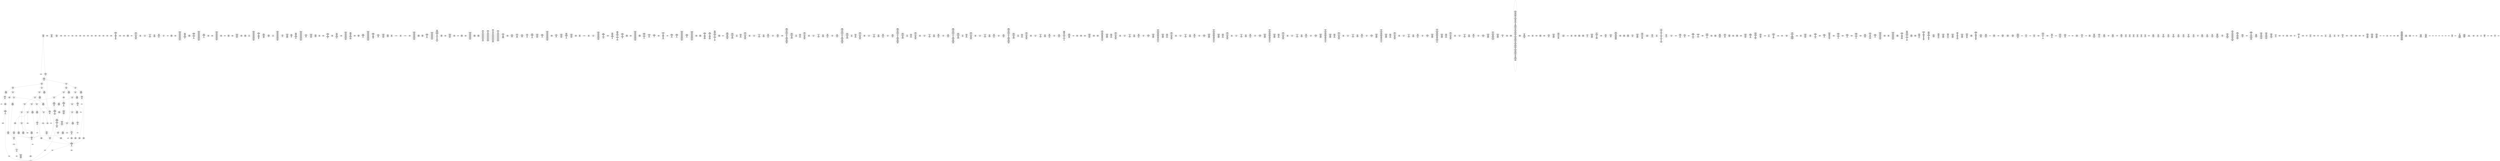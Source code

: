 /* Generated by GvGen v.1.0 (https://www.github.com/stricaud/gvgen) */

digraph G {
compound=true;
   node1 [label="[anywhere]"];
   node2 [label="# 0x0
PUSHX Data
PUSHX Data
MSTORE
CALLVALUE
ISZERO
PUSHX Data
JUMPI
"];
   node3 [label="# 0xc
PUSHX Data
REVERT
"];
   node4 [label="# 0x10
JUMPDEST
PUSHX LogicData
CALLDATASIZE
LT
PUSHX Data
JUMPI
"];
   node5 [label="# 0x1a
PUSHX Data
CALLDATALOAD
PUSHX BitData
SHR
PUSHX LogicData
GT
PUSHX Data
JUMPI
"];
   node6 [label="# 0x2b
PUSHX LogicData
GT
PUSHX Data
JUMPI
"];
   node7 [label="# 0x36
PUSHX LogicData
EQ
PUSHX Data
JUMPI
"];
   node8 [label="# 0x41
PUSHX LogicData
EQ
PUSHX Data
JUMPI
"];
   node9 [label="# 0x4c
PUSHX LogicData
EQ
PUSHX Data
JUMPI
"];
   node10 [label="# 0x57
PUSHX LogicData
EQ
PUSHX Data
JUMPI
"];
   node11 [label="# 0x62
PUSHX LogicData
EQ
PUSHX Data
JUMPI
"];
   node12 [label="# 0x6d
PUSHX LogicData
EQ
PUSHX Data
JUMPI
"];
   node13 [label="# 0x78
PUSHX Data
REVERT
"];
   node14 [label="# 0x7c
JUMPDEST
PUSHX LogicData
EQ
PUSHX Data
JUMPI
"];
   node15 [label="# 0x88
PUSHX LogicData
EQ
PUSHX Data
JUMPI
"];
   node16 [label="# 0x93
PUSHX LogicData
EQ
PUSHX Data
JUMPI
"];
   node17 [label="# 0x9e
PUSHX LogicData
EQ
PUSHX Data
JUMPI
"];
   node18 [label="# 0xa9
PUSHX LogicData
EQ
PUSHX Data
JUMPI
"];
   node19 [label="# 0xb4
PUSHX Data
REVERT
"];
   node20 [label="# 0xb8
JUMPDEST
PUSHX LogicData
GT
PUSHX Data
JUMPI
"];
   node21 [label="# 0xc4
PUSHX LogicData
EQ
PUSHX Data
JUMPI
"];
   node22 [label="# 0xcf
PUSHX LogicData
EQ
PUSHX Data
JUMPI
"];
   node23 [label="# 0xda
PUSHX LogicData
EQ
PUSHX Data
JUMPI
"];
   node24 [label="# 0xe5
PUSHX LogicData
EQ
PUSHX Data
JUMPI
"];
   node25 [label="# 0xf0
PUSHX LogicData
EQ
PUSHX Data
JUMPI
"];
   node26 [label="# 0xfb
PUSHX LogicData
EQ
PUSHX Data
JUMPI
"];
   node27 [label="# 0x106
PUSHX Data
REVERT
"];
   node28 [label="# 0x10a
JUMPDEST
PUSHX LogicData
EQ
PUSHX Data
JUMPI
"];
   node29 [label="# 0x116
PUSHX LogicData
EQ
PUSHX Data
JUMPI
"];
   node30 [label="# 0x121
PUSHX LogicData
EQ
PUSHX Data
JUMPI
"];
   node31 [label="# 0x12c
PUSHX LogicData
EQ
PUSHX Data
JUMPI
"];
   node32 [label="# 0x137
PUSHX LogicData
EQ
PUSHX Data
JUMPI
"];
   node33 [label="# 0x142
JUMPDEST
PUSHX Data
REVERT
"];
   node34 [label="# 0x147
JUMPDEST
PUSHX Data
PUSHX Data
CALLDATASIZE
PUSHX Data
PUSHX Data
JUMP
"];
   node35 [label="# 0x155
JUMPDEST
PUSHX Data
JUMP
"];
   node36 [label="# 0x15a
JUMPDEST
PUSHX MemData
MLOAD
ISZERO
ISZERO
MSTORE
PUSHX ArithData
ADD
"];
   node37 [label="# 0x166
JUMPDEST
PUSHX MemData
MLOAD
SUB
RETURN
"];
   node38 [label="# 0x16f
JUMPDEST
PUSHX Data
PUSHX Data
JUMP
"];
   node39 [label="# 0x177
JUMPDEST
PUSHX MemData
MLOAD
PUSHX Data
PUSHX Data
JUMP
"];
   node40 [label="# 0x184
JUMPDEST
PUSHX Data
PUSHX Data
CALLDATASIZE
PUSHX Data
PUSHX Data
JUMP
"];
   node41 [label="# 0x192
JUMPDEST
PUSHX Data
JUMP
"];
   node42 [label="# 0x197
JUMPDEST
PUSHX MemData
MLOAD
PUSHX ArithData
PUSHX BitData
PUSHX BitData
SHL
SUB
AND
MSTORE
PUSHX ArithData
ADD
PUSHX Data
JUMP
"];
   node43 [label="# 0x1af
JUMPDEST
PUSHX Data
PUSHX Data
CALLDATASIZE
PUSHX Data
PUSHX Data
JUMP
"];
   node44 [label="# 0x1bd
JUMPDEST
PUSHX Data
JUMP
"];
   node45 [label="# 0x1c2
JUMPDEST
STOP
"];
   node46 [label="# 0x1c4
JUMPDEST
PUSHX StorData
SLOAD
"];
   node47 [label="# 0x1c8
JUMPDEST
PUSHX MemData
MLOAD
MSTORE
PUSHX ArithData
ADD
PUSHX Data
JUMP
"];
   node48 [label="# 0x1d6
JUMPDEST
PUSHX Data
PUSHX Data
CALLDATASIZE
PUSHX Data
PUSHX Data
JUMP
"];
   node49 [label="# 0x1e4
JUMPDEST
PUSHX Data
JUMP
"];
   node50 [label="# 0x1e9
JUMPDEST
PUSHX Data
PUSHX Data
CALLDATASIZE
PUSHX Data
PUSHX Data
JUMP
"];
   node51 [label="# 0x1f7
JUMPDEST
PUSHX Data
JUMP
"];
   node52 [label="# 0x1fc
JUMPDEST
PUSHX Data
PUSHX Data
CALLDATASIZE
PUSHX Data
PUSHX Data
JUMP
"];
   node53 [label="# 0x20a
JUMPDEST
PUSHX Data
JUMP
"];
   node54 [label="# 0x20f
JUMPDEST
PUSHX Data
PUSHX Data
CALLDATASIZE
PUSHX Data
PUSHX Data
JUMP
"];
   node55 [label="# 0x21d
JUMPDEST
PUSHX Data
JUMP
"];
   node56 [label="# 0x222
JUMPDEST
PUSHX Data
PUSHX Data
CALLDATASIZE
PUSHX Data
PUSHX Data
JUMP
"];
   node57 [label="# 0x230
JUMPDEST
PUSHX Data
JUMP
"];
   node58 [label="# 0x235
JUMPDEST
PUSHX Data
PUSHX Data
CALLDATASIZE
PUSHX Data
PUSHX Data
JUMP
"];
   node59 [label="# 0x243
JUMPDEST
PUSHX Data
JUMP
"];
   node60 [label="# 0x248
JUMPDEST
PUSHX Data
PUSHX Data
CALLDATASIZE
PUSHX Data
PUSHX Data
JUMP
"];
   node61 [label="# 0x256
JUMPDEST
PUSHX Data
JUMP
"];
   node62 [label="# 0x25b
JUMPDEST
PUSHX Data
PUSHX Data
JUMP
"];
   node63 [label="# 0x263
JUMPDEST
PUSHX StorData
SLOAD
PUSHX ArithData
PUSHX BitData
PUSHX BitData
SHL
SUB
AND
PUSHX Data
JUMP
"];
   node64 [label="# 0x274
JUMPDEST
PUSHX Data
PUSHX Data
CALLDATASIZE
PUSHX Data
PUSHX Data
JUMP
"];
   node65 [label="# 0x282
JUMPDEST
PUSHX Data
JUMP
"];
   node66 [label="# 0x287
JUMPDEST
PUSHX Data
PUSHX Data
JUMP
"];
   node67 [label="# 0x28f
JUMPDEST
PUSHX Data
PUSHX Data
CALLDATASIZE
PUSHX Data
PUSHX Data
JUMP
"];
   node68 [label="# 0x29d
JUMPDEST
PUSHX Data
JUMP
"];
   node69 [label="# 0x2a2
JUMPDEST
PUSHX Data
PUSHX Data
CALLDATASIZE
PUSHX Data
PUSHX Data
JUMP
"];
   node70 [label="# 0x2b0
JUMPDEST
PUSHX Data
JUMP
"];
   node71 [label="# 0x2b5
JUMPDEST
PUSHX Data
PUSHX Data
CALLDATASIZE
PUSHX Data
PUSHX Data
JUMP
"];
   node72 [label="# 0x2c3
JUMPDEST
PUSHX Data
JUMP
"];
   node73 [label="# 0x2c8
JUMPDEST
PUSHX Data
PUSHX Data
CALLDATASIZE
PUSHX Data
PUSHX Data
JUMP
"];
   node74 [label="# 0x2d6
JUMPDEST
PUSHX ArithData
PUSHX BitData
PUSHX BitData
SHL
SUB
AND
PUSHX Data
MSTORE
PUSHX Data
PUSHX Data
MSTORE
PUSHX Data
SHA3
AND
MSTORE
MSTORE
SHA3
SLOAD
PUSHX BitData
AND
JUMP
"];
   node75 [label="# 0x304
JUMPDEST
PUSHX Data
PUSHX Data
CALLDATASIZE
PUSHX Data
PUSHX Data
JUMP
"];
   node76 [label="# 0x312
JUMPDEST
PUSHX Data
JUMP
"];
   node77 [label="# 0x317
JUMPDEST
PUSHX Data
PUSHX Data
CALLDATASIZE
PUSHX Data
PUSHX Data
JUMP
"];
   node78 [label="# 0x325
JUMPDEST
PUSHX Data
JUMP
"];
   node79 [label="# 0x32a
JUMPDEST
PUSHX Data
PUSHX Data
PUSHX Data
JUMP
"];
   node80 [label="# 0x335
JUMPDEST
JUMP
"];
   node81 [label="# 0x33b
JUMPDEST
PUSHX Data
PUSHX StorData
SLOAD
PUSHX Data
PUSHX Data
JUMP
"];
   node82 [label="# 0x34a
JUMPDEST
PUSHX ArithData
ADD
PUSHX ArithData
DIV
MUL
PUSHX ArithData
ADD
PUSHX MemData
MLOAD
ADD
PUSHX Data
MSTORE
MSTORE
PUSHX ArithData
ADD
SLOAD
PUSHX Data
PUSHX Data
JUMP
"];
   node83 [label="# 0x376
JUMPDEST
ISZERO
PUSHX Data
JUMPI
"];
   node84 [label="# 0x37d
PUSHX LogicData
LT
PUSHX Data
JUMPI
"];
   node85 [label="# 0x385
PUSHX ArithData
SLOAD
DIV
MUL
MSTORE
PUSHX ArithData
ADD
PUSHX Data
JUMP
"];
   node86 [label="# 0x398
JUMPDEST
ADD
PUSHX Data
MSTORE
PUSHX Data
PUSHX Data
SHA3
"];
   node87 [label="# 0x3a6
JUMPDEST
SLOAD
MSTORE
PUSHX ArithData
ADD
PUSHX ArithData
ADD
GT
PUSHX Data
JUMPI
"];
   node88 [label="# 0x3ba
SUB
PUSHX BitData
AND
ADD
"];
   node89 [label="# 0x3c3
JUMPDEST
JUMP
"];
   node90 [label="# 0x3cd
JUMPDEST
PUSHX Data
PUSHX Data
PUSHX Data
JUMP
"];
   node91 [label="# 0x3d8
JUMPDEST
PUSHX Data
JUMPI
"];
   node92 [label="# 0x3dd
PUSHX MemData
MLOAD
PUSHX BitData
PUSHX BitData
SHL
MSTORE
PUSHX Data
PUSHX ArithData
ADD
MSTORE
PUSHX Data
PUSHX ArithData
ADD
MSTORE
PUSHX Data
PUSHX ArithData
ADD
MSTORE
PUSHX BitData
PUSHX BitData
SHL
PUSHX ArithData
ADD
MSTORE
PUSHX ArithData
ADD
"];
   node93 [label="# 0x435
JUMPDEST
PUSHX MemData
MLOAD
SUB
REVERT
"];
   node94 [label="# 0x43e
JUMPDEST
PUSHX Data
MSTORE
PUSHX Data
PUSHX Data
MSTORE
PUSHX Data
SHA3
SLOAD
PUSHX ArithData
PUSHX BitData
PUSHX BitData
SHL
SUB
AND
JUMP
"];
   node95 [label="# 0x45a
JUMPDEST
PUSHX Data
PUSHX Data
PUSHX Data
JUMP
"];
   node96 [label="# 0x465
JUMPDEST
PUSHX ArithData
PUSHX BitData
PUSHX BitData
SHL
SUB
AND
PUSHX ArithData
PUSHX BitData
PUSHX BitData
SHL
SUB
AND
EQ
ISZERO
PUSHX Data
JUMPI
"];
   node97 [label="# 0x482
PUSHX MemData
MLOAD
PUSHX BitData
PUSHX BitData
SHL
MSTORE
PUSHX Data
PUSHX ArithData
ADD
MSTORE
PUSHX Data
PUSHX ArithData
ADD
MSTORE
PUSHX Data
PUSHX ArithData
ADD
MSTORE
PUSHX BitData
PUSHX BitData
SHL
PUSHX ArithData
ADD
MSTORE
PUSHX ArithData
ADD
PUSHX Data
JUMP
"];
   node98 [label="# 0x4d3
JUMPDEST
CALLER
PUSHX ArithData
PUSHX BitData
PUSHX BitData
SHL
SUB
AND
EQ
PUSHX Data
JUMPI
"];
   node99 [label="# 0x4e5
PUSHX Data
CALLER
PUSHX Data
JUMP
"];
   node100 [label="# 0x4ef
JUMPDEST
PUSHX Data
JUMPI
"];
   node101 [label="# 0x4f4
PUSHX MemData
MLOAD
PUSHX BitData
PUSHX BitData
SHL
MSTORE
PUSHX Data
PUSHX ArithData
ADD
MSTORE
PUSHX Data
PUSHX ArithData
ADD
MSTORE
PUSHX Data
PUSHX ArithData
ADD
MSTORE
PUSHX Data
PUSHX ArithData
ADD
MSTORE
PUSHX ArithData
ADD
PUSHX Data
JUMP
"];
   node102 [label="# 0x561
JUMPDEST
PUSHX Data
PUSHX Data
JUMP
"];
   node103 [label="# 0x56b
JUMPDEST
JUMP
"];
   node104 [label="# 0x570
JUMPDEST
PUSHX Data
CALLER
PUSHX Data
JUMP
"];
   node105 [label="# 0x57a
JUMPDEST
PUSHX Data
JUMPI
"];
   node106 [label="# 0x57f
PUSHX MemData
MLOAD
PUSHX BitData
PUSHX BitData
SHL
MSTORE
PUSHX ArithData
ADD
PUSHX Data
PUSHX Data
JUMP
"];
   node107 [label="# 0x596
JUMPDEST
PUSHX Data
PUSHX Data
JUMP
"];
   node108 [label="# 0x5a1
JUMPDEST
PUSHX Data
PUSHX Data
PUSHX Data
JUMP
"];
   node109 [label="# 0x5ac
JUMPDEST
LT
PUSHX Data
JUMPI
"];
   node110 [label="# 0x5b3
PUSHX MemData
MLOAD
PUSHX BitData
PUSHX BitData
SHL
MSTORE
PUSHX Data
PUSHX ArithData
ADD
MSTORE
PUSHX Data
PUSHX ArithData
ADD
MSTORE
PUSHX Data
PUSHX ArithData
ADD
MSTORE
PUSHX BitData
PUSHX BitData
SHL
PUSHX ArithData
ADD
MSTORE
PUSHX ArithData
ADD
PUSHX Data
JUMP
"];
   node111 [label="# 0x60e
JUMPDEST
PUSHX ArithData
PUSHX BitData
PUSHX BitData
SHL
SUB
AND
PUSHX Data
MSTORE
PUSHX Data
PUSHX Data
MSTORE
PUSHX Data
SHA3
MSTORE
MSTORE
SHA3
SLOAD
JUMP
"];
   node112 [label="# 0x637
JUMPDEST
PUSHX Data
PUSHX MemData
MLOAD
PUSHX ArithData
ADD
PUSHX Data
MSTORE
PUSHX Data
MSTORE
PUSHX Data
JUMP
"];
   node113 [label="# 0x652
JUMPDEST
PUSHX Data
PUSHX Data
PUSHX StorData
SLOAD
JUMP
"];
   node114 [label="# 0x65d
JUMPDEST
LT
PUSHX Data
JUMPI
"];
   node115 [label="# 0x664
PUSHX MemData
MLOAD
PUSHX BitData
PUSHX BitData
SHL
MSTORE
PUSHX Data
PUSHX ArithData
ADD
MSTORE
PUSHX Data
PUSHX ArithData
ADD
MSTORE
PUSHX Data
PUSHX ArithData
ADD
MSTORE
PUSHX BitData
PUSHX BitData
SHL
PUSHX ArithData
ADD
MSTORE
PUSHX ArithData
ADD
PUSHX Data
JUMP
"];
   node116 [label="# 0x6c0
JUMPDEST
PUSHX StorData
SLOAD
LT
PUSHX Data
JUMPI
"];
   node117 [label="# 0x6cc
PUSHX BitData
PUSHX BitData
SHL
PUSHX Data
MSTORE
PUSHX Data
PUSHX Data
MSTORE
PUSHX Data
PUSHX Data
REVERT
"];
   node118 [label="# 0x6e1
JUMPDEST
PUSHX Data
MSTORE
PUSHX Data
PUSHX Data
SHA3
ADD
SLOAD
JUMP
"];
   node119 [label="# 0x6f3
JUMPDEST
PUSHX Data
MSTORE
PUSHX Data
PUSHX Data
MSTORE
PUSHX Data
SHA3
SLOAD
PUSHX ArithData
PUSHX BitData
PUSHX BitData
SHL
SUB
AND
PUSHX Data
JUMPI
"];
   node120 [label="# 0x711
PUSHX MemData
MLOAD
PUSHX BitData
PUSHX BitData
SHL
MSTORE
PUSHX Data
PUSHX ArithData
ADD
MSTORE
PUSHX Data
PUSHX ArithData
ADD
MSTORE
PUSHX Data
PUSHX ArithData
ADD
MSTORE
PUSHX BitData
PUSHX BitData
SHL
PUSHX ArithData
ADD
MSTORE
PUSHX ArithData
ADD
PUSHX Data
JUMP
"];
   node121 [label="# 0x76a
JUMPDEST
PUSHX LogicData
PUSHX StorData
SLOAD
EQ
ISZERO
PUSHX Data
JUMPI
"];
   node122 [label="# 0x776
PUSHX MemData
MLOAD
PUSHX BitData
PUSHX BitData
SHL
MSTORE
PUSHX ArithData
ADD
PUSHX Data
PUSHX Data
JUMP
"];
   node123 [label="# 0x78d
JUMPDEST
PUSHX Data
PUSHX Data
SSTORE
PUSHX Data
PUSHX Data
JUMP
"];
   node124 [label="# 0x79b
JUMPDEST
ISZERO
PUSHX Data
JUMPI
"];
   node125 [label="# 0x7a2
PUSHX Data
PUSHX Data
JUMP
"];
   node126 [label="# 0x7ab
JUMPDEST
PUSHX ArithData
PUSHX BitData
PUSHX BitData
SHL
SUB
AND
CALLER
PUSHX ArithData
PUSHX BitData
PUSHX BitData
SHL
SUB
AND
EQ
"];
   node127 [label="# 0x7c0
JUMPDEST
ISZERO
PUSHX Data
JUMPI
"];
   node128 [label="# 0x7c7
PUSHX Data
MSTORE
PUSHX Data
PUSHX Data
MSTORE
PUSHX Data
SHA3
SLOAD
PUSHX LogicData
PUSHX BitData
PUSHX BitData
SHL
DIV
PUSHX BitData
AND
LT
"];
   node129 [label="# 0x7e5
JUMPDEST
PUSHX Data
JUMPI
"];
   node130 [label="# 0x7ea
PUSHX MemData
MLOAD
PUSHX BitData
PUSHX BitData
SHL
MSTORE
PUSHX Data
PUSHX ArithData
ADD
MSTORE
PUSHX Data
PUSHX ArithData
ADD
MSTORE
PUSHX BitData
PUSHX BitData
SHL
PUSHX ArithData
ADD
MSTORE
PUSHX ArithData
ADD
PUSHX Data
JUMP
"];
   node131 [label="# 0x829
JUMPDEST
PUSHX Data
MSTORE
PUSHX Data
PUSHX Data
MSTORE
PUSHX Data
SHA3
SLOAD
PUSHX Data
PUSHX Data
PUSHX BitData
PUSHX BitData
SHL
DIV
PUSHX BitData
AND
PUSHX Data
PUSHX Data
JUMP
"];
   node132 [label="# 0x853
JUMPDEST
PUSHX Data
JUMP
"];
   node133 [label="# 0x858
JUMPDEST
PUSHX Data
PUSHX Data
SSTORE
JUMP
"];
   node134 [label="# 0x860
JUMPDEST
PUSHX Data
PUSHX ArithData
PUSHX BitData
PUSHX BitData
SHL
SUB
AND
PUSHX Data
JUMPI
"];
   node135 [label="# 0x871
PUSHX MemData
MLOAD
PUSHX BitData
PUSHX BitData
SHL
MSTORE
PUSHX Data
PUSHX ArithData
ADD
MSTORE
PUSHX Data
PUSHX ArithData
ADD
MSTORE
PUSHX Data
PUSHX ArithData
ADD
MSTORE
PUSHX BitData
PUSHX BitData
SHL
PUSHX ArithData
ADD
MSTORE
PUSHX ArithData
ADD
PUSHX Data
JUMP
"];
   node136 [label="# 0x8cb
JUMPDEST
PUSHX ArithData
PUSHX BitData
PUSHX BitData
SHL
SUB
AND
PUSHX Data
MSTORE
PUSHX Data
PUSHX Data
MSTORE
PUSHX Data
SHA3
SLOAD
JUMP
"];
   node137 [label="# 0x8e7
JUMPDEST
PUSHX StorData
SLOAD
PUSHX ArithData
PUSHX BitData
PUSHX BitData
SHL
SUB
AND
CALLER
EQ
PUSHX Data
JUMPI
"];
   node138 [label="# 0x8fa
PUSHX MemData
MLOAD
PUSHX BitData
PUSHX BitData
SHL
MSTORE
PUSHX ArithData
ADD
PUSHX Data
PUSHX Data
JUMP
"];
   node139 [label="# 0x911
JUMPDEST
PUSHX Data
PUSHX Data
PUSHX Data
JUMP
"];
   node140 [label="# 0x91b
JUMPDEST
JUMP
"];
   node141 [label="# 0x91d
JUMPDEST
PUSHX LogicData
PUSHX StorData
SLOAD
EQ
ISZERO
PUSHX Data
JUMPI
"];
   node142 [label="# 0x929
PUSHX MemData
MLOAD
PUSHX BitData
PUSHX BitData
SHL
MSTORE
PUSHX ArithData
ADD
PUSHX Data
PUSHX Data
JUMP
"];
   node143 [label="# 0x940
JUMPDEST
PUSHX Data
PUSHX Data
SSTORE
PUSHX Data
PUSHX Data
JUMP
"];
   node144 [label="# 0x94e
JUMPDEST
ISZERO
ISZERO
PUSHX Data
JUMPI
"];
   node145 [label="# 0x956
PUSHX LogicData
GT
"];
   node146 [label="# 0x95b
JUMPDEST
ISZERO
PUSHX Data
JUMPI
"];
   node147 [label="# 0x962
PUSHX LogicData
LT
"];
   node148 [label="# 0x968
JUMPDEST
PUSHX Data
JUMPI
"];
   node149 [label="# 0x96d
PUSHX MemData
MLOAD
PUSHX BitData
PUSHX BitData
SHL
MSTORE
PUSHX Data
PUSHX ArithData
ADD
MSTORE
PUSHX Data
PUSHX ArithData
ADD
MSTORE
PUSHX BitData
PUSHX BitData
SHL
PUSHX ArithData
ADD
MSTORE
PUSHX ArithData
ADD
PUSHX Data
JUMP
"];
   node150 [label="# 0x9af
JUMPDEST
PUSHX Data
PUSHX Data
PUSHX Data
JUMP
"];
   node151 [label="# 0x9ba
JUMPDEST
PUSHX Data
CALLER
PUSHX Data
JUMP
"];
   node152 [label="# 0x9c4
JUMPDEST
PUSHX Data
PUSHX StorData
SLOAD
PUSHX Data
PUSHX Data
JUMP
"];
   node153 [label="# 0x9d3
JUMPDEST
PUSHX ArithData
PUSHX BitData
PUSHX BitData
SHL
SUB
AND
CALLER
EQ
ISZERO
PUSHX Data
JUMPI
"];
   node154 [label="# 0x9e5
PUSHX MemData
MLOAD
PUSHX BitData
PUSHX BitData
SHL
MSTORE
PUSHX Data
PUSHX ArithData
ADD
MSTORE
PUSHX Data
PUSHX ArithData
ADD
MSTORE
PUSHX Data
PUSHX ArithData
ADD
MSTORE
PUSHX ArithData
ADD
PUSHX Data
JUMP
"];
   node155 [label="# 0xa2c
JUMPDEST
CALLER
PUSHX Data
MSTORE
PUSHX Data
PUSHX ArithData
MSTORE
PUSHX MemData
SHA3
PUSHX ArithData
PUSHX BitData
PUSHX BitData
SHL
SUB
AND
MSTORE
MSTORE
SHA3
SLOAD
PUSHX BitData
NOT
AND
ISZERO
ISZERO
OR
SSTORE
MLOAD
MSTORE
PUSHX Data
ADD
PUSHX MemData
MLOAD
SUB
LOGX
JUMP
"];
   node156 [label="# 0xa98
JUMPDEST
PUSHX Data
CALLER
PUSHX Data
JUMP
"];
   node157 [label="# 0xaa2
JUMPDEST
PUSHX Data
JUMPI
"];
   node158 [label="# 0xaa7
PUSHX MemData
MLOAD
PUSHX BitData
PUSHX BitData
SHL
MSTORE
PUSHX ArithData
ADD
PUSHX Data
PUSHX Data
JUMP
"];
   node159 [label="# 0xabe
JUMPDEST
PUSHX Data
PUSHX Data
JUMP
"];
   node160 [label="# 0xaca
JUMPDEST
JUMP
"];
   node161 [label="# 0xad0
JUMPDEST
PUSHX Data
PUSHX Data
PUSHX Data
JUMP
"];
   node162 [label="# 0xadb
JUMPDEST
PUSHX Data
JUMPI
"];
   node163 [label="# 0xae0
PUSHX MemData
MLOAD
PUSHX BitData
PUSHX BitData
SHL
MSTORE
PUSHX Data
PUSHX ArithData
ADD
MSTORE
PUSHX Data
PUSHX ArithData
ADD
MSTORE
PUSHX Data
PUSHX ArithData
ADD
MSTORE
PUSHX ArithData
ADD
PUSHX Data
JUMP
"];
   node164 [label="# 0xb27
JUMPDEST
PUSHX Data
PUSHX Data
PUSHX Data
JUMP
"];
   node165 [label="# 0xb32
JUMPDEST
PUSHX Data
PUSHX Data
PUSHX Data
JUMP
"];
   node166 [label="# 0xb3f
JUMPDEST
MLOAD
PUSHX ArithData
ADD
MLOAD
PUSHX Data
ADD
MLOAD
PUSHX ArithData
ADD
MLOAD
PUSHX ArithData
ADD
MLOAD
PUSHX ArithData
ADD
MLOAD
PUSHX ArithData
ADD
MLOAD
PUSHX ArithData
ADD
MLOAD
PUSHX ArithData
ADD
MLOAD
MLOAD
PUSHX Data
PUSHX Data
ADD
PUSHX Data
JUMP
"];
   node167 [label="# 0xb8b
JUMPDEST
PUSHX MemData
MLOAD
SUB
PUSHX BitData
NOT
ADD
MSTORE
MSTORE
PUSHX ArithData
ADD
MLOAD
PUSHX ArithData
ADD
MLOAD
PUSHX ArithData
ADD
MLOAD
PUSHX ArithData
ADD
MLOAD
PUSHX ArithData
ADD
MLOAD
PUSHX ArithData
ADD
MLOAD
PUSHX Data
PUSHX ArithData
ADD
PUSHX Data
JUMP
"];
   node168 [label="# 0xbd2
JUMPDEST
PUSHX Data
MLOAD
SUB
PUSHX BitData
NOT
ADD
MSTORE
MSTORE
MLOAD
PUSHX ArithData
ADD
MLOAD
ADD
MLOAD
PUSHX ArithData
ADD
MLOAD
PUSHX ArithData
ADD
MLOAD
PUSHX ArithData
ADD
MLOAD
PUSHX ArithData
ADD
MLOAD
PUSHX ArithData
ADD
MLOAD
PUSHX ArithData
ADD
MLOAD
PUSHX Data
PUSHX Data
ADD
PUSHX Data
JUMP
"];
   node169 [label="# 0xc2c
JUMPDEST
PUSHX MemData
MLOAD
SUB
PUSHX BitData
NOT
ADD
MSTORE
MSTORE
PUSHX ArithData
ADD
MLOAD
PUSHX ArithData
ADD
MLOAD
PUSHX ArithData
ADD
MLOAD
PUSHX ArithData
ADD
MLOAD
PUSHX ArithData
ADD
MLOAD
PUSHX ArithData
ADD
MLOAD
PUSHX Data
PUSHX ArithData
ADD
PUSHX Data
JUMP
"];
   node170 [label="# 0xc73
JUMPDEST
PUSHX MemData
MLOAD
PUSHX ArithData
SUB
SUB
MSTORE
PUSHX Data
MSTORE
PUSHX Data
PUSHX Data
PUSHX Data
PUSHX Data
JUMP
"];
   node171 [label="# 0xc92
JUMPDEST
PUSHX Data
PUSHX Data
JUMP
"];
   node172 [label="# 0xc9b
JUMPDEST
PUSHX MemData
MLOAD
PUSHX ArithData
ADD
PUSHX Data
PUSHX Data
JUMP
"];
   node173 [label="# 0xcae
JUMPDEST
PUSHX MemData
MLOAD
PUSHX ArithData
SUB
SUB
MSTORE
PUSHX Data
MSTORE
PUSHX Data
JUMP
"];
   node174 [label="# 0xcc2
JUMPDEST
PUSHX MemData
MLOAD
PUSHX ArithData
ADD
PUSHX Data
PUSHX Data
JUMP
"];
   node175 [label="# 0xcd5
JUMPDEST
PUSHX MemData
MLOAD
PUSHX BitData
NOT
SUB
ADD
MSTORE
MSTORE
JUMP
"];
   node176 [label="# 0xcf0
JUMPDEST
PUSHX StorData
SLOAD
PUSHX ArithData
PUSHX BitData
PUSHX BitData
SHL
SUB
AND
CALLER
EQ
PUSHX Data
JUMPI
"];
   node177 [label="# 0xd03
PUSHX MemData
MLOAD
PUSHX BitData
PUSHX BitData
SHL
MSTORE
PUSHX ArithData
ADD
PUSHX Data
PUSHX Data
JUMP
"];
   node178 [label="# 0xd1a
JUMPDEST
PUSHX ArithData
PUSHX BitData
PUSHX BitData
SHL
SUB
AND
PUSHX Data
JUMPI
"];
   node179 [label="# 0xd29
PUSHX MemData
MLOAD
PUSHX BitData
PUSHX BitData
SHL
MSTORE
PUSHX Data
PUSHX ArithData
ADD
MSTORE
PUSHX Data
PUSHX ArithData
ADD
MSTORE
PUSHX Data
PUSHX ArithData
ADD
MSTORE
PUSHX BitData
PUSHX BitData
SHL
PUSHX ArithData
ADD
MSTORE
PUSHX ArithData
ADD
PUSHX Data
JUMP
"];
   node180 [label="# 0xd7f
JUMPDEST
PUSHX Data
PUSHX Data
JUMP
"];
   node181 [label="# 0xd88
JUMPDEST
JUMP
"];
   node182 [label="# 0xd8b
JUMPDEST
PUSHX LogicData
PUSHX StorData
SLOAD
EQ
ISZERO
PUSHX Data
JUMPI
"];
   node183 [label="# 0xd97
PUSHX MemData
MLOAD
PUSHX BitData
PUSHX BitData
SHL
MSTORE
PUSHX ArithData
ADD
PUSHX Data
PUSHX Data
JUMP
"];
   node184 [label="# 0xdae
JUMPDEST
PUSHX Data
PUSHX Data
SSTORE
PUSHX StorData
SLOAD
PUSHX ArithData
PUSHX BitData
PUSHX BitData
SHL
SUB
AND
CALLER
EQ
PUSHX Data
JUMPI
"];
   node185 [label="# 0xdc6
PUSHX MemData
MLOAD
PUSHX BitData
PUSHX BitData
SHL
MSTORE
PUSHX ArithData
ADD
PUSHX Data
PUSHX Data
JUMP
"];
   node186 [label="# 0xddd
JUMPDEST
PUSHX Data
PUSHX Data
JUMP
"];
   node187 [label="# 0xde6
JUMPDEST
ISZERO
ISZERO
PUSHX Data
JUMPI
"];
   node188 [label="# 0xdee
PUSHX LogicData
GT
"];
   node189 [label="# 0xdf4
JUMPDEST
ISZERO
PUSHX Data
JUMPI
"];
   node190 [label="# 0xdfb
PUSHX LogicData
LT
PUSHX Data
JUMPI
"];
   node191 [label="# 0xe05
PUSHX MemData
MLOAD
PUSHX BitData
PUSHX BitData
SHL
MSTORE
PUSHX Data
PUSHX ArithData
ADD
MSTORE
PUSHX Data
PUSHX ArithData
ADD
MSTORE
PUSHX BitData
PUSHX BitData
SHL
PUSHX ArithData
ADD
MSTORE
PUSHX ArithData
ADD
PUSHX Data
JUMP
"];
   node192 [label="# 0xe47
JUMPDEST
PUSHX Data
PUSHX ArithData
PUSHX BitData
PUSHX BitData
SHL
SUB
NOT
AND
PUSHX BitData
PUSHX BitData
SHL
EQ
PUSHX Data
JUMPI
"];
   node193 [label="# 0xe63
PUSHX Data
PUSHX Data
JUMP
"];
   node194 [label="# 0xe6c
JUMPDEST
PUSHX Data
MSTORE
PUSHX Data
PUSHX Data
MSTORE
PUSHX Data
SHA3
SLOAD
PUSHX ArithData
PUSHX BitData
PUSHX BitData
SHL
SUB
AND
ISZERO
ISZERO
JUMP
"];
   node195 [label="# 0xe89
JUMPDEST
PUSHX Data
MSTORE
PUSHX Data
PUSHX Data
MSTORE
PUSHX Data
SHA3
SLOAD
PUSHX ArithData
PUSHX BitData
PUSHX BitData
SHL
SUB
NOT
AND
PUSHX ArithData
PUSHX BitData
PUSHX BitData
SHL
SUB
AND
OR
SSTORE
PUSHX Data
PUSHX Data
JUMP
"];
   node196 [label="# 0xebe
JUMPDEST
PUSHX ArithData
PUSHX BitData
PUSHX BitData
SHL
SUB
AND
PUSHX Data
PUSHX MemData
MLOAD
PUSHX MemData
MLOAD
SUB
LOGX
JUMP
"];
   node197 [label="# 0xef7
JUMPDEST
PUSHX Data
PUSHX Data
PUSHX Data
JUMP
"];
   node198 [label="# 0xf02
JUMPDEST
PUSHX Data
JUMPI
"];
   node199 [label="# 0xf07
PUSHX MemData
MLOAD
PUSHX BitData
PUSHX BitData
SHL
MSTORE
PUSHX Data
PUSHX ArithData
ADD
MSTORE
PUSHX Data
PUSHX ArithData
ADD
MSTORE
PUSHX Data
PUSHX ArithData
ADD
MSTORE
PUSHX BitData
PUSHX BitData
SHL
PUSHX ArithData
ADD
MSTORE
PUSHX ArithData
ADD
PUSHX Data
JUMP
"];
   node200 [label="# 0xf63
JUMPDEST
PUSHX Data
PUSHX Data
PUSHX Data
JUMP
"];
   node201 [label="# 0xf6e
JUMPDEST
PUSHX ArithData
PUSHX BitData
PUSHX BitData
SHL
SUB
AND
PUSHX ArithData
PUSHX BitData
PUSHX BitData
SHL
SUB
AND
EQ
PUSHX Data
JUMPI
"];
   node202 [label="# 0xf8b
PUSHX ArithData
PUSHX BitData
PUSHX BitData
SHL
SUB
AND
PUSHX Data
PUSHX Data
JUMP
"];
   node203 [label="# 0xf9e
JUMPDEST
PUSHX ArithData
PUSHX BitData
PUSHX BitData
SHL
SUB
AND
EQ
"];
   node204 [label="# 0xfa9
JUMPDEST
PUSHX Data
JUMPI
"];
   node205 [label="# 0xfaf
PUSHX ArithData
PUSHX BitData
PUSHX BitData
SHL
SUB
AND
PUSHX Data
MSTORE
PUSHX Data
PUSHX Data
MSTORE
PUSHX Data
SHA3
AND
MSTORE
MSTORE
SHA3
SLOAD
PUSHX BitData
AND
"];
   node206 [label="# 0xfd9
JUMPDEST
JUMP
"];
   node207 [label="# 0xfe1
JUMPDEST
PUSHX ArithData
PUSHX BitData
PUSHX BitData
SHL
SUB
AND
PUSHX Data
PUSHX Data
JUMP
"];
   node208 [label="# 0xff4
JUMPDEST
PUSHX ArithData
PUSHX BitData
PUSHX BitData
SHL
SUB
AND
EQ
PUSHX Data
JUMPI
"];
   node209 [label="# 0x1003
PUSHX MemData
MLOAD
PUSHX BitData
PUSHX BitData
SHL
MSTORE
PUSHX Data
PUSHX ArithData
ADD
MSTORE
PUSHX Data
PUSHX ArithData
ADD
MSTORE
PUSHX Data
PUSHX ArithData
ADD
MSTORE
PUSHX BitData
PUSHX BitData
SHL
PUSHX ArithData
ADD
MSTORE
PUSHX ArithData
ADD
PUSHX Data
JUMP
"];
   node210 [label="# 0x105c
JUMPDEST
PUSHX ArithData
PUSHX BitData
PUSHX BitData
SHL
SUB
AND
PUSHX Data
JUMPI
"];
   node211 [label="# 0x106b
PUSHX MemData
MLOAD
PUSHX BitData
PUSHX BitData
SHL
MSTORE
PUSHX Data
PUSHX ArithData
ADD
MSTORE
PUSHX ArithData
ADD
MSTORE
PUSHX Data
PUSHX ArithData
ADD
MSTORE
PUSHX BitData
PUSHX BitData
SHL
PUSHX ArithData
ADD
MSTORE
PUSHX ArithData
ADD
PUSHX Data
JUMP
"];
   node212 [label="# 0x10be
JUMPDEST
PUSHX Data
PUSHX Data
JUMP
"];
   node213 [label="# 0x10c9
JUMPDEST
PUSHX Data
PUSHX Data
PUSHX Data
JUMP
"];
   node214 [label="# 0x10d4
JUMPDEST
PUSHX ArithData
PUSHX BitData
PUSHX BitData
SHL
SUB
AND
PUSHX Data
MSTORE
PUSHX Data
PUSHX Data
MSTORE
PUSHX Data
SHA3
SLOAD
PUSHX Data
PUSHX Data
PUSHX Data
JUMP
"];
   node215 [label="# 0x10fd
JUMPDEST
SSTORE
PUSHX ArithData
PUSHX BitData
PUSHX BitData
SHL
SUB
AND
PUSHX Data
MSTORE
PUSHX Data
PUSHX Data
MSTORE
PUSHX Data
SHA3
SLOAD
PUSHX Data
PUSHX Data
PUSHX Data
JUMP
"];
   node216 [label="# 0x112b
JUMPDEST
SSTORE
PUSHX Data
MSTORE
PUSHX Data
PUSHX Data
MSTORE
PUSHX MemData
SHA3
SLOAD
PUSHX ArithData
PUSHX BitData
PUSHX BitData
SHL
SUB
NOT
AND
PUSHX ArithData
PUSHX BitData
PUSHX BitData
SHL
SUB
AND
OR
SSTORE
MLOAD
AND
PUSHX Data
LOGX
JUMP
"];
   node217 [label="# 0x118c
JUMPDEST
PUSHX Data
PUSHX Data
PUSHX Data
JUMP
"];
   node218 [label="# 0x1198
JUMPDEST
JUMP
"];
   node219 [label="# 0x119f
JUMPDEST
PUSHX Data
PUSHX Data
PUSHX MemData
MLOAD
PUSHX ArithData
ADD
PUSHX Data
MSTORE
PUSHX Data
MSTORE
PUSHX ArithData
ADD
PUSHX BitData
PUSHX BitData
SHL
MSTORE
PUSHX Data
JUMP
"];
   node220 [label="# 0x11c8
JUMPDEST
PUSHX StorData
SLOAD
PUSHX ArithData
MUL
PUSHX ArithData
ADD
PUSHX MemData
MLOAD
ADD
PUSHX Data
MSTORE
MSTORE
PUSHX ArithData
ADD
PUSHX Data
"];
   node221 [label="# 0x11ea
JUMPDEST
LT
ISZERO
PUSHX Data
JUMPI
"];
   node222 [label="# 0x11f3
PUSHX Data
MSTORE
PUSHX Data
PUSHX Data
SHA3
ADD
SLOAD
PUSHX Data
PUSHX Data
JUMP
"];
   node223 [label="# 0x1209
JUMPDEST
PUSHX ArithData
ADD
PUSHX ArithData
DIV
MUL
PUSHX ArithData
ADD
PUSHX MemData
MLOAD
ADD
PUSHX Data
MSTORE
MSTORE
PUSHX ArithData
ADD
SLOAD
PUSHX Data
PUSHX Data
JUMP
"];
   node224 [label="# 0x1235
JUMPDEST
ISZERO
PUSHX Data
JUMPI
"];
   node225 [label="# 0x123c
PUSHX LogicData
LT
PUSHX Data
JUMPI
"];
   node226 [label="# 0x1244
PUSHX ArithData
SLOAD
DIV
MUL
MSTORE
PUSHX ArithData
ADD
PUSHX Data
JUMP
"];
   node227 [label="# 0x1257
JUMPDEST
ADD
PUSHX Data
MSTORE
PUSHX Data
PUSHX Data
SHA3
"];
   node228 [label="# 0x1265
JUMPDEST
SLOAD
MSTORE
PUSHX ArithData
ADD
PUSHX ArithData
ADD
GT
PUSHX Data
JUMPI
"];
   node229 [label="# 0x1279
SUB
PUSHX BitData
AND
ADD
"];
   node230 [label="# 0x1282
JUMPDEST
MSTORE
PUSHX ArithData
ADD
PUSHX ArithData
ADD
PUSHX Data
JUMP
"];
   node231 [label="# 0x1296
JUMPDEST
PUSHX Data
JUMP
"];
   node232 [label="# 0x129f
JUMPDEST
PUSHX Data
PUSHX ArithData
MSTORE
PUSHX ArithData
ADD
MSTORE
PUSHX ArithData
ADD
PUSHX Data
SHA3
PUSHX ArithData
ADD
PUSHX ArithData
PUSHX ArithData
EXP
SLOAD
PUSHX ArithData
MUL
NOT
AND
PUSHX BitData
AND
MUL
OR
SSTORE
PUSHX Data
PUSHX Data
PUSHX MemData
MLOAD
PUSHX ArithData
ADD
PUSHX Data
MSTORE
PUSHX Data
MSTORE
PUSHX ArithData
ADD
PUSHX BitData
PUSHX BitData
SHL
MSTORE
PUSHX Data
JUMP
"];
   node233 [label="# 0x12f8
JUMPDEST
PUSHX StorData
SLOAD
PUSHX ArithData
MUL
PUSHX ArithData
ADD
PUSHX MemData
MLOAD
ADD
PUSHX Data
MSTORE
MSTORE
PUSHX ArithData
ADD
PUSHX Data
"];
   node234 [label="# 0x131a
JUMPDEST
LT
ISZERO
PUSHX Data
JUMPI
"];
   node235 [label="# 0x1323
PUSHX Data
MSTORE
PUSHX Data
PUSHX Data
SHA3
ADD
SLOAD
PUSHX Data
PUSHX Data
JUMP
"];
   node236 [label="# 0x1339
JUMPDEST
PUSHX ArithData
ADD
PUSHX ArithData
DIV
MUL
PUSHX ArithData
ADD
PUSHX MemData
MLOAD
ADD
PUSHX Data
MSTORE
MSTORE
PUSHX ArithData
ADD
SLOAD
PUSHX Data
PUSHX Data
JUMP
"];
   node237 [label="# 0x1365
JUMPDEST
ISZERO
PUSHX Data
JUMPI
"];
   node238 [label="# 0x136c
PUSHX LogicData
LT
PUSHX Data
JUMPI
"];
   node239 [label="# 0x1374
PUSHX ArithData
SLOAD
DIV
MUL
MSTORE
PUSHX ArithData
ADD
PUSHX Data
JUMP
"];
   node240 [label="# 0x1387
JUMPDEST
ADD
PUSHX Data
MSTORE
PUSHX Data
PUSHX Data
SHA3
"];
   node241 [label="# 0x1395
JUMPDEST
SLOAD
MSTORE
PUSHX ArithData
ADD
PUSHX ArithData
ADD
GT
PUSHX Data
JUMPI
"];
   node242 [label="# 0x13a9
SUB
PUSHX BitData
AND
ADD
"];
   node243 [label="# 0x13b2
JUMPDEST
MSTORE
PUSHX ArithData
ADD
PUSHX ArithData
ADD
PUSHX Data
JUMP
"];
   node244 [label="# 0x13c6
JUMPDEST
PUSHX Data
PUSHX ArithData
MSTORE
PUSHX ArithData
ADD
MSTORE
PUSHX ArithData
ADD
PUSHX Data
SHA3
PUSHX ArithData
ADD
PUSHX ArithData
PUSHX ArithData
EXP
SLOAD
PUSHX ArithData
MUL
NOT
AND
PUSHX BitData
AND
MUL
OR
SSTORE
PUSHX Data
PUSHX Data
PUSHX MemData
MLOAD
PUSHX ArithData
ADD
PUSHX Data
MSTORE
PUSHX Data
MSTORE
PUSHX ArithData
ADD
PUSHX BitData
PUSHX BitData
SHL
MSTORE
PUSHX Data
JUMP
"];
   node245 [label="# 0x141c
JUMPDEST
PUSHX StorData
SLOAD
PUSHX ArithData
MUL
PUSHX ArithData
ADD
PUSHX MemData
MLOAD
ADD
PUSHX Data
MSTORE
MSTORE
PUSHX ArithData
ADD
PUSHX Data
"];
   node246 [label="# 0x143e
JUMPDEST
LT
ISZERO
PUSHX Data
JUMPI
"];
   node247 [label="# 0x1447
PUSHX Data
MSTORE
PUSHX Data
PUSHX Data
SHA3
ADD
SLOAD
PUSHX Data
PUSHX Data
JUMP
"];
   node248 [label="# 0x145d
JUMPDEST
PUSHX ArithData
ADD
PUSHX ArithData
DIV
MUL
PUSHX ArithData
ADD
PUSHX MemData
MLOAD
ADD
PUSHX Data
MSTORE
MSTORE
PUSHX ArithData
ADD
SLOAD
PUSHX Data
PUSHX Data
JUMP
"];
   node249 [label="# 0x1489
JUMPDEST
ISZERO
PUSHX Data
JUMPI
"];
   node250 [label="# 0x1490
PUSHX LogicData
LT
PUSHX Data
JUMPI
"];
   node251 [label="# 0x1498
PUSHX ArithData
SLOAD
DIV
MUL
MSTORE
PUSHX ArithData
ADD
PUSHX Data
JUMP
"];
   node252 [label="# 0x14ab
JUMPDEST
ADD
PUSHX Data
MSTORE
PUSHX Data
PUSHX Data
SHA3
"];
   node253 [label="# 0x14b9
JUMPDEST
SLOAD
MSTORE
PUSHX ArithData
ADD
PUSHX ArithData
ADD
GT
PUSHX Data
JUMPI
"];
   node254 [label="# 0x14cd
SUB
PUSHX BitData
AND
ADD
"];
   node255 [label="# 0x14d6
JUMPDEST
MSTORE
PUSHX ArithData
ADD
PUSHX ArithData
ADD
PUSHX Data
JUMP
"];
   node256 [label="# 0x14ea
JUMPDEST
PUSHX Data
PUSHX ArithData
MSTORE
PUSHX ArithData
ADD
MSTORE
PUSHX ArithData
ADD
PUSHX Data
SHA3
PUSHX ArithData
ADD
PUSHX ArithData
PUSHX ArithData
EXP
SLOAD
PUSHX ArithData
MUL
NOT
AND
PUSHX BitData
AND
MUL
OR
SSTORE
PUSHX Data
PUSHX Data
PUSHX MemData
MLOAD
PUSHX ArithData
ADD
PUSHX Data
MSTORE
PUSHX Data
MSTORE
PUSHX ArithData
ADD
PUSHX BitData
PUSHX BitData
SHL
MSTORE
PUSHX Data
JUMP
"];
   node257 [label="# 0x1545
JUMPDEST
PUSHX StorData
SLOAD
PUSHX ArithData
MUL
PUSHX ArithData
ADD
PUSHX MemData
MLOAD
ADD
PUSHX Data
MSTORE
MSTORE
PUSHX ArithData
ADD
PUSHX Data
"];
   node258 [label="# 0x1567
JUMPDEST
LT
ISZERO
PUSHX Data
JUMPI
"];
   node259 [label="# 0x1570
PUSHX Data
MSTORE
PUSHX Data
PUSHX Data
SHA3
ADD
SLOAD
PUSHX Data
PUSHX Data
JUMP
"];
   node260 [label="# 0x1586
JUMPDEST
PUSHX ArithData
ADD
PUSHX ArithData
DIV
MUL
PUSHX ArithData
ADD
PUSHX MemData
MLOAD
ADD
PUSHX Data
MSTORE
MSTORE
PUSHX ArithData
ADD
SLOAD
PUSHX Data
PUSHX Data
JUMP
"];
   node261 [label="# 0x15b2
JUMPDEST
ISZERO
PUSHX Data
JUMPI
"];
   node262 [label="# 0x15b9
PUSHX LogicData
LT
PUSHX Data
JUMPI
"];
   node263 [label="# 0x15c1
PUSHX ArithData
SLOAD
DIV
MUL
MSTORE
PUSHX ArithData
ADD
PUSHX Data
JUMP
"];
   node264 [label="# 0x15d4
JUMPDEST
ADD
PUSHX Data
MSTORE
PUSHX Data
PUSHX Data
SHA3
"];
   node265 [label="# 0x15e2
JUMPDEST
SLOAD
MSTORE
PUSHX ArithData
ADD
PUSHX ArithData
ADD
GT
PUSHX Data
JUMPI
"];
   node266 [label="# 0x15f6
SUB
PUSHX BitData
AND
ADD
"];
   node267 [label="# 0x15ff
JUMPDEST
MSTORE
PUSHX ArithData
ADD
PUSHX ArithData
ADD
PUSHX Data
JUMP
"];
   node268 [label="# 0x1613
JUMPDEST
PUSHX Data
PUSHX ArithData
MSTORE
PUSHX ArithData
ADD
MSTORE
PUSHX ArithData
ADD
PUSHX Data
SHA3
PUSHX ArithData
ADD
PUSHX ArithData
PUSHX ArithData
EXP
SLOAD
PUSHX ArithData
MUL
NOT
AND
PUSHX BitData
AND
MUL
OR
SSTORE
PUSHX Data
PUSHX Data
PUSHX MemData
MLOAD
PUSHX ArithData
ADD
PUSHX Data
MSTORE
PUSHX Data
MSTORE
PUSHX ArithData
ADD
PUSHX BitData
PUSHX BitData
SHL
MSTORE
PUSHX Data
JUMP
"];
   node269 [label="# 0x166c
JUMPDEST
PUSHX StorData
SLOAD
PUSHX ArithData
MUL
PUSHX ArithData
ADD
PUSHX MemData
MLOAD
ADD
PUSHX Data
MSTORE
MSTORE
PUSHX ArithData
ADD
PUSHX Data
"];
   node270 [label="# 0x168e
JUMPDEST
LT
ISZERO
PUSHX Data
JUMPI
"];
   node271 [label="# 0x1697
PUSHX Data
MSTORE
PUSHX Data
PUSHX Data
SHA3
ADD
SLOAD
PUSHX Data
PUSHX Data
JUMP
"];
   node272 [label="# 0x16ad
JUMPDEST
PUSHX ArithData
ADD
PUSHX ArithData
DIV
MUL
PUSHX ArithData
ADD
PUSHX MemData
MLOAD
ADD
PUSHX Data
MSTORE
MSTORE
PUSHX ArithData
ADD
SLOAD
PUSHX Data
PUSHX Data
JUMP
"];
   node273 [label="# 0x16d9
JUMPDEST
ISZERO
PUSHX Data
JUMPI
"];
   node274 [label="# 0x16e0
PUSHX LogicData
LT
PUSHX Data
JUMPI
"];
   node275 [label="# 0x16e8
PUSHX ArithData
SLOAD
DIV
MUL
MSTORE
PUSHX ArithData
ADD
PUSHX Data
JUMP
"];
   node276 [label="# 0x16fb
JUMPDEST
ADD
PUSHX Data
MSTORE
PUSHX Data
PUSHX Data
SHA3
"];
   node277 [label="# 0x1709
JUMPDEST
SLOAD
MSTORE
PUSHX ArithData
ADD
PUSHX ArithData
ADD
GT
PUSHX Data
JUMPI
"];
   node278 [label="# 0x171d
SUB
PUSHX BitData
AND
ADD
"];
   node279 [label="# 0x1726
JUMPDEST
MSTORE
PUSHX ArithData
ADD
PUSHX ArithData
ADD
PUSHX Data
JUMP
"];
   node280 [label="# 0x173a
JUMPDEST
PUSHX Data
PUSHX ArithData
MSTORE
PUSHX ArithData
ADD
MSTORE
PUSHX ArithData
ADD
PUSHX Data
SHA3
PUSHX ArithData
ADD
PUSHX ArithData
PUSHX ArithData
EXP
SLOAD
PUSHX ArithData
MUL
NOT
AND
PUSHX BitData
AND
MUL
OR
SSTORE
PUSHX Data
PUSHX Data
PUSHX MemData
MLOAD
PUSHX ArithData
ADD
PUSHX Data
MSTORE
PUSHX Data
MSTORE
PUSHX ArithData
ADD
PUSHX BitData
PUSHX BitData
SHL
MSTORE
PUSHX Data
JUMP
"];
   node281 [label="# 0x1797
JUMPDEST
PUSHX StorData
SLOAD
PUSHX ArithData
MUL
PUSHX ArithData
ADD
PUSHX MemData
MLOAD
ADD
PUSHX Data
MSTORE
MSTORE
PUSHX ArithData
ADD
PUSHX Data
"];
   node282 [label="# 0x17b9
JUMPDEST
LT
ISZERO
PUSHX Data
JUMPI
"];
   node283 [label="# 0x17c2
PUSHX Data
MSTORE
PUSHX Data
PUSHX Data
SHA3
ADD
SLOAD
PUSHX Data
PUSHX Data
JUMP
"];
   node284 [label="# 0x17d8
JUMPDEST
PUSHX ArithData
ADD
PUSHX ArithData
DIV
MUL
PUSHX ArithData
ADD
PUSHX MemData
MLOAD
ADD
PUSHX Data
MSTORE
MSTORE
PUSHX ArithData
ADD
SLOAD
PUSHX Data
PUSHX Data
JUMP
"];
   node285 [label="# 0x1804
JUMPDEST
ISZERO
PUSHX Data
JUMPI
"];
   node286 [label="# 0x180b
PUSHX LogicData
LT
PUSHX Data
JUMPI
"];
   node287 [label="# 0x1813
PUSHX ArithData
SLOAD
DIV
MUL
MSTORE
PUSHX ArithData
ADD
PUSHX Data
JUMP
"];
   node288 [label="# 0x1826
JUMPDEST
ADD
PUSHX Data
MSTORE
PUSHX Data
PUSHX Data
SHA3
"];
   node289 [label="# 0x1834
JUMPDEST
SLOAD
MSTORE
PUSHX ArithData
ADD
PUSHX ArithData
ADD
GT
PUSHX Data
JUMPI
"];
   node290 [label="# 0x1848
SUB
PUSHX BitData
AND
ADD
"];
   node291 [label="# 0x1851
JUMPDEST
MSTORE
PUSHX ArithData
ADD
PUSHX ArithData
ADD
PUSHX Data
JUMP
"];
   node292 [label="# 0x1865
JUMPDEST
PUSHX Data
MSTORE
PUSHX Data
PUSHX Data
MSTORE
PUSHX Data
SHA3
SLOAD
PUSHX BitData
NOT
AND
PUSHX ArithData
PUSHX BitData
AND
MUL
PUSHX BitData
NOT
AND
OR
PUSHX BitData
PUSHX BitData
SHL
AND
MUL
OR
SSTORE
JUMP
"];
   node293 [label="# 0x18ad
JUMPDEST
PUSHX StorData
SLOAD
PUSHX ArithData
PUSHX BitData
PUSHX BitData
SHL
SUB
AND
PUSHX ArithData
PUSHX BitData
PUSHX BitData
SHL
SUB
NOT
AND
OR
SSTORE
PUSHX MemData
MLOAD
AND
PUSHX Data
PUSHX Data
LOGX
JUMP
"];
   node294 [label="# 0x18ff
JUMPDEST
PUSHX Data
PUSHX MemData
MLOAD
PUSHX ArithData
ADD
PUSHX Data
MSTORE
PUSHX Data
MSTORE
PUSHX Data
JUMP
"];
   node295 [label="# 0x1919
JUMPDEST
JUMP
"];
   node296 [label="# 0x191d
JUMPDEST
PUSHX Data
PUSHX Data
JUMP
"];
   node297 [label="# 0x1928
JUMPDEST
PUSHX Data
PUSHX Data
JUMP
"];
   node298 [label="# 0x1934
JUMPDEST
PUSHX Data
JUMPI
"];
   node299 [label="# 0x1939
PUSHX MemData
MLOAD
PUSHX BitData
PUSHX BitData
SHL
MSTORE
PUSHX ArithData
ADD
PUSHX Data
PUSHX Data
JUMP
"];
   node300 [label="# 0x1950
JUMPDEST
PUSHX Data
PUSHX Data
JUMP
"];
   node301 [label="# 0x1958
JUMPDEST
PUSHX Data
PUSHX Data
JUMP
"];
   node302 [label="# 0x1960
JUMPDEST
PUSHX MemData
MLOAD
PUSHX ArithData
ADD
PUSHX Data
MSTORE
PUSHX Data
MSTORE
PUSHX ArithData
ADD
PUSHX Data
PUSHX Data
CODECOPY
MSTORE
PUSHX Data
MSTORE
PUSHX Data
PUSHX Data
MSTORE
PUSHX Data
SHA3
SLOAD
PUSHX StorData
SLOAD
PUSHX BitData
AND
LT
PUSHX Data
JUMPI
"];
   node303 [label="# 0x199c
PUSHX BitData
PUSHX BitData
SHL
PUSHX Data
MSTORE
PUSHX Data
PUSHX Data
MSTORE
PUSHX Data
PUSHX Data
REVERT
"];
   node304 [label="# 0x19b1
JUMPDEST
PUSHX Data
MSTORE
PUSHX Data
PUSHX Data
SHA3
ADD
SLOAD
PUSHX Data
PUSHX Data
JUMP
"];
   node305 [label="# 0x19c6
JUMPDEST
PUSHX ArithData
ADD
PUSHX ArithData
DIV
MUL
PUSHX ArithData
ADD
PUSHX MemData
MLOAD
ADD
PUSHX Data
MSTORE
MSTORE
PUSHX ArithData
ADD
SLOAD
PUSHX Data
PUSHX Data
JUMP
"];
   node306 [label="# 0x19f2
JUMPDEST
ISZERO
PUSHX Data
JUMPI
"];
   node307 [label="# 0x19f9
PUSHX LogicData
LT
PUSHX Data
JUMPI
"];
   node308 [label="# 0x1a01
PUSHX ArithData
SLOAD
DIV
MUL
MSTORE
PUSHX ArithData
ADD
PUSHX Data
JUMP
"];
   node309 [label="# 0x1a14
JUMPDEST
ADD
PUSHX Data
MSTORE
PUSHX Data
PUSHX Data
SHA3
"];
   node310 [label="# 0x1a22
JUMPDEST
SLOAD
MSTORE
PUSHX ArithData
ADD
PUSHX ArithData
ADD
GT
PUSHX Data
JUMPI
"];
   node311 [label="# 0x1a36
SUB
PUSHX BitData
AND
ADD
"];
   node312 [label="# 0x1a3f
JUMPDEST
PUSHX LogicData
PUSHX LogicData
LT
PUSHX Data
JUMPI
"];
   node313 [label="# 0x1a50
PUSHX BitData
PUSHX BitData
SHL
PUSHX Data
MSTORE
PUSHX Data
PUSHX Data
MSTORE
PUSHX Data
PUSHX Data
REVERT
"];
   node314 [label="# 0x1a65
JUMPDEST
PUSHX ArithData
MUL
ADD
MSTORE
PUSHX MemData
MLOAD
PUSHX ArithData
ADD
PUSHX Data
MSTORE
PUSHX Data
MSTORE
PUSHX ArithData
ADD
PUSHX Data
PUSHX Data
CODECOPY
PUSHX ArithData
ADD
MSTORE
PUSHX Data
MSTORE
PUSHX Data
PUSHX Data
MSTORE
SHA3
SLOAD
PUSHX StorData
SLOAD
PUSHX Data
DIV
PUSHX BitData
AND
LT
PUSHX Data
JUMPI
"];
   node315 [label="# 0x1ab1
PUSHX BitData
PUSHX BitData
SHL
PUSHX Data
MSTORE
PUSHX Data
PUSHX Data
MSTORE
PUSHX Data
PUSHX Data
REVERT
"];
   node316 [label="# 0x1ac6
JUMPDEST
PUSHX Data
MSTORE
PUSHX Data
PUSHX Data
SHA3
ADD
SLOAD
PUSHX Data
PUSHX Data
JUMP
"];
   node317 [label="# 0x1adb
JUMPDEST
PUSHX ArithData
ADD
PUSHX ArithData
DIV
MUL
PUSHX ArithData
ADD
PUSHX MemData
MLOAD
ADD
PUSHX Data
MSTORE
MSTORE
PUSHX ArithData
ADD
SLOAD
PUSHX Data
PUSHX Data
JUMP
"];
   node318 [label="# 0x1b07
JUMPDEST
ISZERO
PUSHX Data
JUMPI
"];
   node319 [label="# 0x1b0e
PUSHX LogicData
LT
PUSHX Data
JUMPI
"];
   node320 [label="# 0x1b16
PUSHX ArithData
SLOAD
DIV
MUL
MSTORE
PUSHX ArithData
ADD
PUSHX Data
JUMP
"];
   node321 [label="# 0x1b29
JUMPDEST
ADD
PUSHX Data
MSTORE
PUSHX Data
PUSHX Data
SHA3
"];
   node322 [label="# 0x1b37
JUMPDEST
SLOAD
MSTORE
PUSHX ArithData
ADD
PUSHX ArithData
ADD
GT
PUSHX Data
JUMPI
"];
   node323 [label="# 0x1b4b
SUB
PUSHX BitData
AND
ADD
"];
   node324 [label="# 0x1b54
JUMPDEST
PUSHX LogicData
PUSHX LogicData
LT
PUSHX Data
JUMPI
"];
   node325 [label="# 0x1b65
PUSHX BitData
PUSHX BitData
SHL
PUSHX Data
MSTORE
PUSHX Data
PUSHX Data
MSTORE
PUSHX Data
PUSHX Data
REVERT
"];
   node326 [label="# 0x1b7a
JUMPDEST
PUSHX ArithData
MUL
ADD
MSTORE
PUSHX MemData
MLOAD
PUSHX ArithData
ADD
PUSHX Data
MSTORE
PUSHX Data
MSTORE
PUSHX ArithData
ADD
PUSHX Data
PUSHX Data
CODECOPY
PUSHX ArithData
ADD
MSTORE
PUSHX Data
MSTORE
PUSHX Data
PUSHX Data
MSTORE
PUSHX Data
SHA3
SLOAD
PUSHX StorData
SLOAD
PUSHX Data
DIV
PUSHX BitData
AND
LT
PUSHX Data
JUMPI
"];
   node327 [label="# 0x1bc6
PUSHX BitData
PUSHX BitData
SHL
PUSHX Data
MSTORE
PUSHX Data
PUSHX Data
MSTORE
PUSHX Data
PUSHX Data
REVERT
"];
   node328 [label="# 0x1bdb
JUMPDEST
PUSHX Data
MSTORE
PUSHX Data
PUSHX Data
SHA3
ADD
SLOAD
PUSHX Data
PUSHX Data
JUMP
"];
   node329 [label="# 0x1bf0
JUMPDEST
PUSHX ArithData
ADD
PUSHX ArithData
DIV
MUL
PUSHX ArithData
ADD
PUSHX MemData
MLOAD
ADD
PUSHX Data
MSTORE
MSTORE
PUSHX ArithData
ADD
SLOAD
PUSHX Data
PUSHX Data
JUMP
"];
   node330 [label="# 0x1c1c
JUMPDEST
ISZERO
PUSHX Data
JUMPI
"];
   node331 [label="# 0x1c23
PUSHX LogicData
LT
PUSHX Data
JUMPI
"];
   node332 [label="# 0x1c2b
PUSHX ArithData
SLOAD
DIV
MUL
MSTORE
PUSHX ArithData
ADD
PUSHX Data
JUMP
"];
   node333 [label="# 0x1c3e
JUMPDEST
ADD
PUSHX Data
MSTORE
PUSHX Data
PUSHX Data
SHA3
"];
   node334 [label="# 0x1c4c
JUMPDEST
SLOAD
MSTORE
PUSHX ArithData
ADD
PUSHX ArithData
ADD
GT
PUSHX Data
JUMPI
"];
   node335 [label="# 0x1c60
SUB
PUSHX BitData
AND
ADD
"];
   node336 [label="# 0x1c69
JUMPDEST
PUSHX LogicData
PUSHX LogicData
LT
PUSHX Data
JUMPI
"];
   node337 [label="# 0x1c7a
PUSHX BitData
PUSHX BitData
SHL
PUSHX Data
MSTORE
PUSHX Data
PUSHX Data
MSTORE
PUSHX Data
PUSHX Data
REVERT
"];
   node338 [label="# 0x1c8f
JUMPDEST
PUSHX ArithData
MUL
ADD
MSTORE
PUSHX MemData
MLOAD
PUSHX ArithData
ADD
PUSHX Data
MSTORE
PUSHX Data
MSTORE
PUSHX ArithData
ADD
PUSHX Data
PUSHX Data
CODECOPY
PUSHX ArithData
ADD
MSTORE
PUSHX Data
MSTORE
PUSHX Data
PUSHX Data
MSTORE
PUSHX Data
SHA3
SLOAD
PUSHX StorData
SLOAD
PUSHX Data
DIV
PUSHX BitData
AND
LT
PUSHX Data
JUMPI
"];
   node339 [label="# 0x1cdc
PUSHX BitData
PUSHX BitData
SHL
PUSHX Data
MSTORE
PUSHX Data
PUSHX Data
MSTORE
PUSHX Data
PUSHX Data
REVERT
"];
   node340 [label="# 0x1cf1
JUMPDEST
PUSHX Data
MSTORE
PUSHX Data
PUSHX Data
SHA3
ADD
SLOAD
PUSHX Data
PUSHX Data
JUMP
"];
   node341 [label="# 0x1d06
JUMPDEST
PUSHX ArithData
ADD
PUSHX ArithData
DIV
MUL
PUSHX ArithData
ADD
PUSHX MemData
MLOAD
ADD
PUSHX Data
MSTORE
MSTORE
PUSHX ArithData
ADD
SLOAD
PUSHX Data
PUSHX Data
JUMP
"];
   node342 [label="# 0x1d32
JUMPDEST
ISZERO
PUSHX Data
JUMPI
"];
   node343 [label="# 0x1d39
PUSHX LogicData
LT
PUSHX Data
JUMPI
"];
   node344 [label="# 0x1d41
PUSHX ArithData
SLOAD
DIV
MUL
MSTORE
PUSHX ArithData
ADD
PUSHX Data
JUMP
"];
   node345 [label="# 0x1d54
JUMPDEST
ADD
PUSHX Data
MSTORE
PUSHX Data
PUSHX Data
SHA3
"];
   node346 [label="# 0x1d62
JUMPDEST
SLOAD
MSTORE
PUSHX ArithData
ADD
PUSHX ArithData
ADD
GT
PUSHX Data
JUMPI
"];
   node347 [label="# 0x1d76
SUB
PUSHX BitData
AND
ADD
"];
   node348 [label="# 0x1d7f
JUMPDEST
PUSHX LogicData
PUSHX LogicData
LT
PUSHX Data
JUMPI
"];
   node349 [label="# 0x1d90
PUSHX BitData
PUSHX BitData
SHL
PUSHX Data
MSTORE
PUSHX Data
PUSHX Data
MSTORE
PUSHX Data
PUSHX Data
REVERT
"];
   node350 [label="# 0x1da5
JUMPDEST
PUSHX ArithData
MUL
ADD
MSTORE
PUSHX MemData
MLOAD
PUSHX ArithData
ADD
PUSHX Data
MSTORE
PUSHX Data
MSTORE
PUSHX ArithData
ADD
PUSHX Data
PUSHX Data
CODECOPY
PUSHX ArithData
ADD
MSTORE
PUSHX Data
MSTORE
PUSHX Data
PUSHX Data
MSTORE
PUSHX Data
SHA3
SLOAD
PUSHX StorData
SLOAD
PUSHX Data
DIV
PUSHX BitData
AND
LT
PUSHX Data
JUMPI
"];
   node351 [label="# 0x1df4
PUSHX BitData
PUSHX BitData
SHL
PUSHX Data
MSTORE
PUSHX Data
PUSHX Data
MSTORE
PUSHX Data
PUSHX Data
REVERT
"];
   node352 [label="# 0x1e09
JUMPDEST
PUSHX Data
MSTORE
PUSHX Data
PUSHX Data
SHA3
ADD
SLOAD
PUSHX Data
PUSHX Data
JUMP
"];
   node353 [label="# 0x1e1e
JUMPDEST
PUSHX ArithData
ADD
PUSHX ArithData
DIV
MUL
PUSHX ArithData
ADD
PUSHX MemData
MLOAD
ADD
PUSHX Data
MSTORE
MSTORE
PUSHX ArithData
ADD
SLOAD
PUSHX Data
PUSHX Data
JUMP
"];
   node354 [label="# 0x1e4a
JUMPDEST
ISZERO
PUSHX Data
JUMPI
"];
   node355 [label="# 0x1e51
PUSHX LogicData
LT
PUSHX Data
JUMPI
"];
   node356 [label="# 0x1e59
PUSHX ArithData
SLOAD
DIV
MUL
MSTORE
PUSHX ArithData
ADD
PUSHX Data
JUMP
"];
   node357 [label="# 0x1e6c
JUMPDEST
ADD
PUSHX Data
MSTORE
PUSHX Data
PUSHX Data
SHA3
"];
   node358 [label="# 0x1e7a
JUMPDEST
SLOAD
MSTORE
PUSHX ArithData
ADD
PUSHX ArithData
ADD
GT
PUSHX Data
JUMPI
"];
   node359 [label="# 0x1e8e
SUB
PUSHX BitData
AND
ADD
"];
   node360 [label="# 0x1e97
JUMPDEST
PUSHX LogicData
PUSHX LogicData
LT
PUSHX Data
JUMPI
"];
   node361 [label="# 0x1ea8
PUSHX BitData
PUSHX BitData
SHL
PUSHX Data
MSTORE
PUSHX Data
PUSHX Data
MSTORE
PUSHX Data
PUSHX Data
REVERT
"];
   node362 [label="# 0x1ebd
JUMPDEST
PUSHX ArithData
MUL
ADD
MSTORE
PUSHX MemData
MLOAD
PUSHX ArithData
ADD
PUSHX Data
MSTORE
PUSHX Data
MSTORE
PUSHX ArithData
ADD
PUSHX Data
PUSHX Data
CODECOPY
PUSHX ArithData
ADD
MSTORE
PUSHX Data
MSTORE
PUSHX Data
PUSHX Data
MSTORE
PUSHX Data
SHA3
SLOAD
PUSHX StorData
SLOAD
PUSHX Data
DIV
PUSHX BitData
AND
LT
PUSHX Data
JUMPI
"];
   node363 [label="# 0x1f0d
PUSHX BitData
PUSHX BitData
SHL
PUSHX Data
MSTORE
PUSHX Data
PUSHX Data
MSTORE
PUSHX Data
PUSHX Data
REVERT
"];
   node364 [label="# 0x1f22
JUMPDEST
PUSHX Data
MSTORE
PUSHX Data
PUSHX Data
SHA3
ADD
SLOAD
PUSHX Data
PUSHX Data
JUMP
"];
   node365 [label="# 0x1f37
JUMPDEST
PUSHX ArithData
ADD
PUSHX ArithData
DIV
MUL
PUSHX ArithData
ADD
PUSHX MemData
MLOAD
ADD
PUSHX Data
MSTORE
MSTORE
PUSHX ArithData
ADD
SLOAD
PUSHX Data
PUSHX Data
JUMP
"];
   node366 [label="# 0x1f63
JUMPDEST
ISZERO
PUSHX Data
JUMPI
"];
   node367 [label="# 0x1f6a
PUSHX LogicData
LT
PUSHX Data
JUMPI
"];
   node368 [label="# 0x1f72
PUSHX ArithData
SLOAD
DIV
MUL
MSTORE
PUSHX ArithData
ADD
PUSHX Data
JUMP
"];
   node369 [label="# 0x1f85
JUMPDEST
ADD
PUSHX Data
MSTORE
PUSHX Data
PUSHX Data
SHA3
"];
   node370 [label="# 0x1f93
JUMPDEST
SLOAD
MSTORE
PUSHX ArithData
ADD
PUSHX ArithData
ADD
GT
PUSHX Data
JUMPI
"];
   node371 [label="# 0x1fa7
SUB
PUSHX BitData
AND
ADD
"];
   node372 [label="# 0x1fb0
JUMPDEST
PUSHX LogicData
PUSHX LogicData
LT
PUSHX Data
JUMPI
"];
   node373 [label="# 0x1fc1
PUSHX BitData
PUSHX BitData
SHL
PUSHX Data
MSTORE
PUSHX Data
PUSHX Data
MSTORE
PUSHX Data
PUSHX Data
REVERT
"];
   node374 [label="# 0x1fd6
JUMPDEST
PUSHX ArithData
MUL
ADD
MSTORE
PUSHX MemData
MLOAD
PUSHX ArithData
ADD
PUSHX Data
MSTORE
PUSHX Data
MSTORE
PUSHX ArithData
ADD
PUSHX Data
PUSHX Data
CODECOPY
PUSHX ArithData
ADD
MSTORE
PUSHX Data
MSTORE
PUSHX Data
PUSHX Data
MSTORE
PUSHX Data
SHA3
SLOAD
PUSHX StorData
SLOAD
PUSHX BitData
PUSHX BitData
SHL
DIV
PUSHX BitData
AND
LT
PUSHX Data
JUMPI
"];
   node375 [label="# 0x2024
PUSHX BitData
PUSHX BitData
SHL
PUSHX Data
MSTORE
PUSHX Data
PUSHX Data
MSTORE
PUSHX Data
PUSHX Data
REVERT
"];
   node376 [label="# 0x2039
JUMPDEST
PUSHX Data
MSTORE
PUSHX Data
PUSHX Data
SHA3
ADD
SLOAD
PUSHX Data
PUSHX Data
JUMP
"];
   node377 [label="# 0x204e
JUMPDEST
PUSHX ArithData
ADD
PUSHX ArithData
DIV
MUL
PUSHX ArithData
ADD
PUSHX MemData
MLOAD
ADD
PUSHX Data
MSTORE
MSTORE
PUSHX ArithData
ADD
SLOAD
PUSHX Data
PUSHX Data
JUMP
"];
   node378 [label="# 0x207a
JUMPDEST
ISZERO
PUSHX Data
JUMPI
"];
   node379 [label="# 0x2081
PUSHX LogicData
LT
PUSHX Data
JUMPI
"];
   node380 [label="# 0x2089
PUSHX ArithData
SLOAD
DIV
MUL
MSTORE
PUSHX ArithData
ADD
PUSHX Data
JUMP
"];
   node381 [label="# 0x209c
JUMPDEST
ADD
PUSHX Data
MSTORE
PUSHX Data
PUSHX Data
SHA3
"];
   node382 [label="# 0x20aa
JUMPDEST
SLOAD
MSTORE
PUSHX ArithData
ADD
PUSHX ArithData
ADD
GT
PUSHX Data
JUMPI
"];
   node383 [label="# 0x20be
SUB
PUSHX BitData
AND
ADD
"];
   node384 [label="# 0x20c7
JUMPDEST
PUSHX LogicData
PUSHX LogicData
LT
PUSHX Data
JUMPI
"];
   node385 [label="# 0x20d8
PUSHX BitData
PUSHX BitData
SHL
PUSHX Data
MSTORE
PUSHX Data
PUSHX Data
MSTORE
PUSHX Data
PUSHX Data
REVERT
"];
   node386 [label="# 0x20ed
JUMPDEST
PUSHX ArithData
MUL
ADD
MSTORE
PUSHX MemData
MLOAD
PUSHX ArithData
ADD
PUSHX Data
MSTORE
PUSHX Data
MSTORE
PUSHX ArithData
ADD
PUSHX BitData
PUSHX BitData
SHL
MSTORE
PUSHX LogicData
PUSHX LogicData
LT
PUSHX Data
JUMPI
"];
   node387 [label="# 0x2127
PUSHX BitData
PUSHX BitData
SHL
PUSHX Data
MSTORE
PUSHX Data
PUSHX Data
MSTORE
PUSHX Data
PUSHX Data
REVERT
"];
   node388 [label="# 0x213c
JUMPDEST
PUSHX ArithData
MUL
ADD
MSTORE
JUMP
"];
   node389 [label="# 0x2147
JUMPDEST
PUSHX Data
PUSHX Data
JUMP
"];
   node390 [label="# 0x214f
JUMPDEST
PUSHX Data
PUSHX Data
JUMP
"];
   node391 [label="# 0x2157
JUMPDEST
PUSHX MemData
MLOAD
PUSHX ArithData
ADD
PUSHX Data
MSTORE
PUSHX Data
MSTORE
PUSHX ArithData
ADD
PUSHX Data
PUSHX Data
CODECOPY
MSTORE
PUSHX ArithData
ADD
MLOAD
ADD
MSTORE
PUSHX MemData
MLOAD
PUSHX ArithData
ADD
MSTORE
PUSHX Data
MSTORE
PUSHX Data
ADD
CODECOPY
PUSHX Data
ADD
MSTORE
PUSHX ArithData
ADD
MLOAD
ADD
MSTORE
MLOAD
ADD
MSTORE
PUSHX Data
MSTORE
PUSHX Data
PUSHX ArithData
ADD
CODECOPY
PUSHX ArithData
ADD
MSTORE
PUSHX ArithData
ADD
MLOAD
ADD
MSTORE
PUSHX MemData
MLOAD
PUSHX ArithData
ADD
MSTORE
PUSHX Data
MSTORE
PUSHX Data
PUSHX ArithData
ADD
CODECOPY
PUSHX ArithData
ADD
MSTORE
PUSHX ArithData
ADD
MLOAD
ADD
MSTORE
PUSHX MemData
MLOAD
PUSHX ArithData
ADD
MSTORE
PUSHX Data
MSTORE
PUSHX Data
PUSHX ArithData
ADD
CODECOPY
PUSHX ArithData
ADD
MSTORE
PUSHX ArithData
ADD
MLOAD
ADD
MSTORE
PUSHX MemData
MLOAD
PUSHX ArithData
ADD
MSTORE
PUSHX Data
MSTORE
PUSHX Data
PUSHX ArithData
ADD
CODECOPY
PUSHX ArithData
ADD
MSTORE
PUSHX ArithData
ADD
MLOAD
ADD
MSTORE
PUSHX MemData
MLOAD
PUSHX ArithData
ADD
MSTORE
PUSHX Data
MSTORE
PUSHX Data
PUSHX ArithData
ADD
CODECOPY
PUSHX ArithData
ADD
MSTORE
PUSHX ArithData
ADD
MLOAD
ADD
MSTORE
PUSHX Data
MLOAD
ADD
MSTORE
PUSHX Data
MSTORE
PUSHX BitData
PUSHX BitData
SHL
PUSHX ArithData
ADD
MSTORE
PUSHX Data
PUSHX Data
JUMP
"];
   node392 [label="# 0x2291
JUMPDEST
PUSHX Data
PUSHX Data
JUMPI
"];
   node393 [label="# 0x2299
PUSHX Data
MLOAD
ADD
MSTORE
PUSHX Data
MSTORE
PUSHX BitData
PUSHX BitData
SHL
PUSHX ArithData
ADD
MSTORE
JUMP
"];
   node394 [label="# 0x22b5
JUMPDEST
PUSHX Data
"];
   node395 [label="# 0x22b9
JUMPDEST
ISZERO
PUSHX Data
JUMPI
"];
   node396 [label="# 0x22c0
PUSHX Data
PUSHX Data
JUMP
"];
   node397 [label="# 0x22c9
JUMPDEST
PUSHX Data
PUSHX Data
PUSHX Data
JUMP
"];
   node398 [label="# 0x22d8
JUMPDEST
PUSHX Data
JUMP
"];
   node399 [label="# 0x22df
JUMPDEST
PUSHX Data
PUSHX LogicData
GT
ISZERO
PUSHX Data
JUMPI
"];
   node400 [label="# 0x22f3
PUSHX BitData
PUSHX BitData
SHL
PUSHX Data
MSTORE
PUSHX Data
PUSHX Data
MSTORE
PUSHX Data
PUSHX Data
REVERT
"];
   node401 [label="# 0x2308
JUMPDEST
PUSHX MemData
MLOAD
MSTORE
PUSHX ArithData
ADD
PUSHX BitData
NOT
AND
PUSHX ArithData
ADD
ADD
PUSHX Data
MSTORE
ISZERO
PUSHX Data
JUMPI
"];
   node402 [label="# 0x2326
PUSHX ArithData
ADD
CALLDATASIZE
CALLDATACOPY
ADD
"];
   node403 [label="# 0x2332
JUMPDEST
"];
   node404 [label="# 0x2336
JUMPDEST
ISZERO
PUSHX Data
JUMPI
"];
   node405 [label="# 0x233d
PUSHX Data
PUSHX Data
PUSHX Data
JUMP
"];
   node406 [label="# 0x2347
JUMPDEST
PUSHX Data
PUSHX Data
PUSHX Data
JUMP
"];
   node407 [label="# 0x2354
JUMPDEST
PUSHX Data
PUSHX Data
PUSHX Data
JUMP
"];
   node408 [label="# 0x235f
JUMPDEST
PUSHX BitData
SHL
MLOAD
LT
PUSHX Data
JUMPI
"];
   node409 [label="# 0x236d
PUSHX BitData
PUSHX BitData
SHL
PUSHX Data
MSTORE
PUSHX Data
PUSHX Data
MSTORE
PUSHX Data
PUSHX Data
REVERT
"];
   node410 [label="# 0x2382
JUMPDEST
PUSHX ArithData
ADD
ADD
PUSHX ArithData
PUSHX BitData
PUSHX BitData
SHL
SUB
NOT
AND
PUSHX BitData
BYTE
MSTORE8
PUSHX Data
PUSHX Data
PUSHX Data
JUMP
"];
   node411 [label="# 0x23a4
JUMPDEST
PUSHX Data
JUMP
"];
   node412 [label="# 0x23ab
JUMPDEST
PUSHX Data
MLOAD
PUSHX LogicData
EQ
ISZERO
PUSHX Data
JUMPI
"];
   node413 [label="# 0x23b8
PUSHX MemData
MLOAD
PUSHX ArithData
ADD
MSTORE
PUSHX Data
MSTORE
JUMP
"];
   node414 [label="# 0x23cb
JUMPDEST
PUSHX Data
PUSHX MemData
MLOAD
PUSHX ArithData
ADD
PUSHX Data
MSTORE
PUSHX Data
MSTORE
PUSHX ArithData
ADD
PUSHX Data
PUSHX Data
CODECOPY
PUSHX Data
PUSHX Data
MLOAD
PUSHX Data
PUSHX Data
PUSHX Data
JUMP
"];
   node415 [label="# 0x23fa
JUMPDEST
PUSHX Data
PUSHX Data
JUMP
"];
   node416 [label="# 0x2404
JUMPDEST
PUSHX Data
PUSHX Data
PUSHX Data
JUMP
"];
   node417 [label="# 0x240f
JUMPDEST
PUSHX Data
PUSHX Data
PUSHX Data
PUSHX Data
JUMP
"];
   node418 [label="# 0x241e
JUMPDEST
PUSHX LogicData
GT
ISZERO
PUSHX Data
JUMPI
"];
   node419 [label="# 0x242f
PUSHX BitData
PUSHX BitData
SHL
PUSHX Data
MSTORE
PUSHX Data
PUSHX Data
MSTORE
PUSHX Data
PUSHX Data
REVERT
"];
   node420 [label="# 0x2444
JUMPDEST
PUSHX MemData
MLOAD
MSTORE
PUSHX ArithData
ADD
PUSHX BitData
NOT
AND
PUSHX ArithData
ADD
ADD
PUSHX Data
MSTORE
ISZERO
PUSHX Data
JUMPI
"];
   node421 [label="# 0x2462
PUSHX ArithData
ADD
CALLDATASIZE
CALLDATACOPY
ADD
"];
   node422 [label="# 0x246e
JUMPDEST
MSTORE
PUSHX ArithData
ADD
MLOAD
ADD
PUSHX ArithData
ADD
"];
   node423 [label="# 0x2482
JUMPDEST
LT
ISZERO
PUSHX Data
JUMPI
"];
   node424 [label="# 0x248b
PUSHX ArithData
ADD
MLOAD
PUSHX BitData
PUSHX BitData
SHR
AND
ADD
MLOAD
PUSHX BitData
SHL
MSTORE
PUSHX BitData
SHR
AND
ADD
MLOAD
SHL
PUSHX ArithData
ADD
MSTORE
PUSHX BitData
SHR
AND
ADD
MLOAD
SHL
PUSHX ArithData
ADD
MSTORE
AND
ADD
MLOAD
SHL
ADD
MSTORE
PUSHX ArithData
ADD
PUSHX Data
JUMP
"];
   node425 [label="# 0x24dc
JUMPDEST
PUSHX Data
MLOAD
MOD
PUSHX LogicData
EQ
PUSHX Data
JUMPI
"];
   node426 [label="# 0x24ea
PUSHX LogicData
EQ
PUSHX Data
JUMPI
"];
   node427 [label="# 0x24f2
PUSHX Data
JUMP
"];
   node428 [label="# 0x24f6
JUMPDEST
PUSHX BitData
PUSHX BitData
SHL
PUSHX BitData
NOT
ADD
MSTORE
PUSHX Data
JUMP
"];
   node429 [label="# 0x2507
JUMPDEST
PUSHX BitData
PUSHX BitData
SHL
PUSHX BitData
NOT
ADD
MSTORE
"];
   node430 [label="# 0x2513
JUMPDEST
JUMP
"];
   node431 [label="# 0x2521
JUMPDEST
PUSHX Data
PUSHX ArithData
PUSHX BitData
PUSHX BitData
SHL
SUB
NOT
AND
PUSHX BitData
PUSHX BitData
SHL
EQ
PUSHX Data
JUMPI
"];
   node432 [label="# 0x253d
PUSHX ArithData
PUSHX BitData
PUSHX BitData
SHL
SUB
NOT
AND
PUSHX BitData
PUSHX BitData
SHL
EQ
"];
   node433 [label="# 0x2552
JUMPDEST
PUSHX Data
JUMPI
"];
   node434 [label="# 0x2558
PUSHX BitData
PUSHX BitData
SHL
PUSHX ArithData
PUSHX BitData
PUSHX BitData
SHL
SUB
NOT
AND
EQ
PUSHX Data
JUMP
"];
   node435 [label="# 0x2571
JUMPDEST
PUSHX Data
PUSHX Data
JUMP
"];
   node436 [label="# 0x257c
JUMPDEST
PUSHX Data
PUSHX Data
PUSHX Data
JUMP
"];
   node437 [label="# 0x2588
JUMPDEST
TIMESTAMP
DIFFICULTY
PUSHX MemData
MLOAD
PUSHX ArithData
ADD
PUSHX Data
PUSHX Data
JUMP
"];
   node438 [label="# 0x259d
JUMPDEST
PUSHX MemData
MLOAD
PUSHX ArithData
SUB
SUB
MSTORE
PUSHX Data
MSTORE
JUMP
"];
   node439 [label="# 0x25b4
JUMPDEST
PUSHX Data
PUSHX Data
MLOAD
PUSHX Data
JUMP
"];
   node440 [label="# 0x25c1
JUMPDEST
PUSHX Data
PUSHX Data
JUMP
"];
   node441 [label="# 0x25cb
JUMPDEST
PUSHX Data
PUSHX Data
PUSHX Data
JUMP
"];
   node442 [label="# 0x25d8
JUMPDEST
PUSHX Data
JUMPI
"];
   node443 [label="# 0x25dd
PUSHX MemData
MLOAD
PUSHX BitData
PUSHX BitData
SHL
MSTORE
PUSHX ArithData
ADD
PUSHX Data
PUSHX Data
JUMP
"];
   node444 [label="# 0x25f4
JUMPDEST
PUSHX Data
PUSHX ArithData
PUSHX BitData
PUSHX BitData
SHL
SUB
AND
EXTCODESIZE
ISZERO
PUSHX Data
JUMPI
"];
   node445 [label="# 0x2607
PUSHX MemData
MLOAD
PUSHX BitData
PUSHX BitData
SHL
MSTORE
PUSHX ArithData
PUSHX BitData
PUSHX BitData
SHL
SUB
AND
PUSHX Data
PUSHX Data
CALLER
PUSHX ArithData
ADD
PUSHX Data
JUMP
"];
   node446 [label="# 0x2638
JUMPDEST
PUSHX Data
PUSHX MemData
MLOAD
SUB
PUSHX Data
EXTCODESIZE
ISZERO
ISZERO
PUSHX Data
JUMPI
"];
   node447 [label="# 0x264e
PUSHX Data
REVERT
"];
   node448 [label="# 0x2652
JUMPDEST
GAS
CALL
ISZERO
PUSHX Data
JUMPI
"];
   node449 [label="# 0x2660
PUSHX MemData
MLOAD
PUSHX ArithData
RETURNDATASIZE
ADD
PUSHX BitData
NOT
AND
ADD
MSTORE
PUSHX Data
ADD
PUSHX Data
JUMP
"];
   node450 [label="# 0x267f
JUMPDEST
PUSHX Data
"];
   node451 [label="# 0x2682
JUMPDEST
PUSHX Data
JUMPI
"];
   node452 [label="# 0x2687
RETURNDATASIZE
ISZERO
PUSHX Data
JUMPI
"];
   node453 [label="# 0x268f
PUSHX MemData
MLOAD
PUSHX BitData
NOT
PUSHX ArithData
RETURNDATASIZE
ADD
AND
ADD
PUSHX Data
MSTORE
RETURNDATASIZE
MSTORE
RETURNDATASIZE
PUSHX Data
PUSHX ArithData
ADD
RETURNDATACOPY
PUSHX Data
JUMP
"];
   node454 [label="# 0x26b0
JUMPDEST
PUSHX Data
"];
   node455 [label="# 0x26b5
JUMPDEST
MLOAD
PUSHX Data
JUMPI
"];
   node456 [label="# 0x26bd
PUSHX MemData
MLOAD
PUSHX BitData
PUSHX BitData
SHL
MSTORE
PUSHX ArithData
ADD
PUSHX Data
PUSHX Data
JUMP
"];
   node457 [label="# 0x26d4
JUMPDEST
MLOAD
PUSHX ArithData
ADD
REVERT
"];
   node458 [label="# 0x26dc
JUMPDEST
PUSHX ArithData
PUSHX BitData
PUSHX BitData
SHL
SUB
NOT
AND
PUSHX BitData
PUSHX BitData
SHL
EQ
PUSHX Data
JUMP
"];
   node459 [label="# 0x26f6
JUMPDEST
PUSHX Data
JUMP
"];
   node460 [label="# 0x2701
JUMPDEST
PUSHX ArithData
PUSHX BitData
PUSHX BitData
SHL
SUB
AND
PUSHX Data
JUMPI
"];
   node461 [label="# 0x2710
PUSHX Data
PUSHX StorData
SLOAD
PUSHX Data
MSTORE
PUSHX Data
PUSHX Data
MSTORE
PUSHX Data
SHA3
SSTORE
PUSHX ArithData
ADD
SSTORE
MSTORE
PUSHX ArithData
ADD
SSTORE
JUMP
"];
   node462 [label="# 0x2757
JUMPDEST
PUSHX Data
JUMP
"];
   node463 [label="# 0x275c
JUMPDEST
PUSHX ArithData
PUSHX BitData
PUSHX BitData
SHL
SUB
AND
PUSHX ArithData
PUSHX BitData
PUSHX BitData
SHL
SUB
AND
EQ
PUSHX Data
JUMPI
"];
   node464 [label="# 0x2776
PUSHX Data
PUSHX Data
JUMP
"];
   node465 [label="# 0x277f
JUMPDEST
PUSHX ArithData
PUSHX BitData
PUSHX BitData
SHL
SUB
AND
PUSHX Data
JUMPI
"];
   node466 [label="# 0x278e
PUSHX Data
PUSHX Data
JUMP
"];
   node467 [label="# 0x2796
JUMPDEST
PUSHX ArithData
PUSHX BitData
PUSHX BitData
SHL
SUB
AND
PUSHX ArithData
PUSHX BitData
PUSHX BitData
SHL
SUB
AND
EQ
PUSHX Data
JUMPI
"];
   node468 [label="# 0x27b0
PUSHX Data
PUSHX Data
JUMP
"];
   node469 [label="# 0x27b9
JUMPDEST
PUSHX Data
PUSHX MemData
MLOAD
PUSHX ArithData
ADD
PUSHX Data
PUSHX Data
JUMP
"];
   node470 [label="# 0x27cd
JUMPDEST
PUSHX MemData
MLOAD
PUSHX ArithData
SUB
SUB
MSTORE
PUSHX Data
MSTORE
MLOAD
PUSHX ArithData
ADD
SHA3
PUSHX BitData
SHR
PUSHX Data
PUSHX Data
JUMP
"];
   node471 [label="# 0x27f0
JUMPDEST
PUSHX ArithData
PUSHX BitData
PUSHX BitData
SHL
SUB
AND
PUSHX Data
JUMPI
"];
   node472 [label="# 0x27ff
PUSHX MemData
MLOAD
PUSHX BitData
PUSHX BitData
SHL
MSTORE
PUSHX Data
PUSHX ArithData
ADD
MSTORE
PUSHX ArithData
ADD
MSTORE
PUSHX Data
PUSHX ArithData
ADD
MSTORE
PUSHX ArithData
ADD
PUSHX Data
JUMP
"];
   node473 [label="# 0x2846
JUMPDEST
PUSHX Data
PUSHX Data
JUMP
"];
   node474 [label="# 0x284f
JUMPDEST
ISZERO
PUSHX Data
JUMPI
"];
   node475 [label="# 0x2855
PUSHX MemData
MLOAD
PUSHX BitData
PUSHX BitData
SHL
MSTORE
PUSHX Data
PUSHX ArithData
ADD
MSTORE
PUSHX Data
PUSHX ArithData
ADD
MSTORE
PUSHX Data
PUSHX ArithData
ADD
MSTORE
PUSHX ArithData
ADD
PUSHX Data
JUMP
"];
   node476 [label="# 0x289c
JUMPDEST
PUSHX Data
PUSHX Data
PUSHX Data
JUMP
"];
   node477 [label="# 0x28a8
JUMPDEST
PUSHX ArithData
PUSHX BitData
PUSHX BitData
SHL
SUB
AND
PUSHX Data
MSTORE
PUSHX Data
PUSHX Data
MSTORE
PUSHX Data
SHA3
SLOAD
PUSHX Data
PUSHX Data
PUSHX Data
JUMP
"];
   node478 [label="# 0x28d1
JUMPDEST
SSTORE
PUSHX Data
MSTORE
PUSHX Data
PUSHX Data
MSTORE
PUSHX MemData
SHA3
SLOAD
PUSHX ArithData
PUSHX BitData
PUSHX BitData
SHL
SUB
NOT
AND
PUSHX ArithData
PUSHX BitData
PUSHX BitData
SHL
SUB
AND
OR
SSTORE
MLOAD
PUSHX Data
LOGX
JUMP
"];
   node479 [label="# 0x292f
JUMPDEST
PUSHX Data
PUSHX Data
PUSHX Data
PUSHX Data
JUMP
"];
   node480 [label="# 0x293c
JUMPDEST
PUSHX Data
PUSHX Data
JUMP
"];
   node481 [label="# 0x2946
JUMPDEST
PUSHX Data
MSTORE
PUSHX Data
PUSHX Data
MSTORE
PUSHX Data
SHA3
SLOAD
EQ
PUSHX Data
JUMPI
"];
   node482 [label="# 0x2960
PUSHX ArithData
PUSHX BitData
PUSHX BitData
SHL
SUB
AND
PUSHX Data
MSTORE
PUSHX Data
PUSHX Data
MSTORE
PUSHX Data
SHA3
MSTORE
MSTORE
SHA3
SLOAD
MSTORE
SHA3
SSTORE
MSTORE
PUSHX Data
MSTORE
SHA3
SSTORE
"];
   node483 [label="# 0x2999
JUMPDEST
PUSHX Data
MSTORE
PUSHX Data
PUSHX Data
MSTORE
PUSHX Data
SHA3
SSTORE
PUSHX ArithData
PUSHX BitData
PUSHX BitData
SHL
SUB
AND
MSTORE
PUSHX Data
MSTORE
SHA3
MSTORE
MSTORE
SHA3
SSTORE
JUMP
"];
   node484 [label="# 0x29cc
JUMPDEST
PUSHX StorData
SLOAD
PUSHX Data
PUSHX Data
PUSHX Data
PUSHX Data
JUMP
"];
   node485 [label="# 0x29de
JUMPDEST
PUSHX Data
MSTORE
PUSHX Data
PUSHX Data
MSTORE
PUSHX Data
SHA3
SLOAD
PUSHX StorData
SLOAD
LT
PUSHX Data
JUMPI
"];
   node486 [label="# 0x29ff
PUSHX BitData
PUSHX BitData
SHL
PUSHX Data
MSTORE
PUSHX Data
PUSHX Data
MSTORE
PUSHX Data
PUSHX Data
REVERT
"];
   node487 [label="# 0x2a14
JUMPDEST
PUSHX Data
MSTORE
PUSHX Data
PUSHX Data
SHA3
ADD
SLOAD
PUSHX StorData
SLOAD
LT
PUSHX Data
JUMPI
"];
   node488 [label="# 0x2a2e
PUSHX BitData
PUSHX BitData
SHL
PUSHX Data
MSTORE
PUSHX Data
PUSHX Data
MSTORE
PUSHX Data
PUSHX Data
REVERT
"];
   node489 [label="# 0x2a43
JUMPDEST
PUSHX Data
MSTORE
PUSHX Data
SHA3
ADD
SSTORE
MSTORE
PUSHX Data
MSTORE
PUSHX Data
SHA3
SSTORE
MSTORE
SHA3
SSTORE
PUSHX StorData
SLOAD
PUSHX Data
JUMPI
"];
   node490 [label="# 0x2a74
PUSHX BitData
PUSHX BitData
SHL
PUSHX Data
MSTORE
PUSHX Data
PUSHX Data
MSTORE
PUSHX Data
PUSHX Data
REVERT
"];
   node491 [label="# 0x2a89
JUMPDEST
PUSHX ArithData
SUB
PUSHX Data
MSTORE
PUSHX Data
PUSHX Data
SHA3
ADD
PUSHX Data
SSTORE
SSTORE
JUMP
"];
   node492 [label="# 0x2aa5
JUMPDEST
PUSHX Data
PUSHX Data
PUSHX Data
JUMP
"];
   node493 [label="# 0x2ab0
JUMPDEST
PUSHX ArithData
PUSHX BitData
PUSHX BitData
SHL
SUB
AND
PUSHX Data
MSTORE
PUSHX Data
PUSHX Data
MSTORE
PUSHX Data
SHA3
MSTORE
MSTORE
SHA3
SSTORE
MSTORE
PUSHX Data
MSTORE
SHA3
SSTORE
JUMP
"];
   node494 [label="# 0x2ae9
JUMPDEST
PUSHX MemData
MLOAD
PUSHX ArithData
ADD
PUSHX Data
MSTORE
PUSHX Data
"];
   node495 [label="# 0x2af9
JUMPDEST
PUSHX Data
MSTORE
PUSHX ArithData
ADD
PUSHX ArithData
SUB
PUSHX Data
JUMPI
"];
   node496 [label="# 0x2b0c
JUMP
"];
   node497 [label="# 0x2b11
JUMPDEST
CALLDATALOAD
PUSHX ArithData
PUSHX BitData
PUSHX BitData
SHL
SUB
AND
EQ
PUSHX Data
JUMPI
"];
   node498 [label="# 0x2b24
PUSHX Data
REVERT
"];
   node499 [label="# 0x2b28
JUMPDEST
JUMP
"];
   node500 [label="# 0x2b2d
JUMPDEST
PUSHX Data
PUSHX LogicData
SUB
SLT
ISZERO
PUSHX Data
JUMPI
"];
   node501 [label="# 0x2b3b
REVERT
"];
   node502 [label="# 0x2b3e
JUMPDEST
PUSHX Data
PUSHX Data
JUMP
"];
   node503 [label="# 0x2b47
JUMPDEST
PUSHX Data
PUSHX LogicData
SUB
SLT
ISZERO
PUSHX Data
JUMPI
"];
   node504 [label="# 0x2b56
REVERT
"];
   node505 [label="# 0x2b59
JUMPDEST
PUSHX Data
PUSHX Data
JUMP
"];
   node506 [label="# 0x2b62
JUMPDEST
PUSHX Data
PUSHX ArithData
ADD
PUSHX Data
JUMP
"];
   node507 [label="# 0x2b70
JUMPDEST
JUMP
"];
   node508 [label="# 0x2b79
JUMPDEST
PUSHX Data
PUSHX Data
PUSHX LogicData
SUB
SLT
ISZERO
PUSHX Data
JUMPI
"];
   node509 [label="# 0x2b8a
REVERT
"];
   node510 [label="# 0x2b8d
JUMPDEST
PUSHX Data
PUSHX Data
JUMP
"];
   node511 [label="# 0x2b96
JUMPDEST
PUSHX Data
PUSHX ArithData
ADD
PUSHX Data
JUMP
"];
   node512 [label="# 0x2ba4
JUMPDEST
PUSHX ArithData
ADD
CALLDATALOAD
JUMP
"];
   node513 [label="# 0x2bb4
JUMPDEST
PUSHX Data
PUSHX Data
PUSHX LogicData
SUB
SLT
ISZERO
PUSHX Data
JUMPI
"];
   node514 [label="# 0x2bc6
REVERT
"];
   node515 [label="# 0x2bc9
JUMPDEST
PUSHX Data
PUSHX Data
JUMP
"];
   node516 [label="# 0x2bd2
JUMPDEST
PUSHX Data
PUSHX ArithData
ADD
PUSHX Data
JUMP
"];
   node517 [label="# 0x2be0
JUMPDEST
PUSHX ArithData
ADD
CALLDATALOAD
PUSHX ArithData
ADD
CALLDATALOAD
PUSHX LogicData
GT
ISZERO
PUSHX Data
JUMPI
"];
   node518 [label="# 0x2c00
REVERT
"];
   node519 [label="# 0x2c03
JUMPDEST
ADD
PUSHX ArithData
ADD
SLT
PUSHX Data
JUMPI
"];
   node520 [label="# 0x2c13
REVERT
"];
   node521 [label="# 0x2c16
JUMPDEST
CALLDATALOAD
GT
ISZERO
PUSHX Data
JUMPI
"];
   node522 [label="# 0x2c21
PUSHX Data
PUSHX Data
JUMP
"];
   node523 [label="# 0x2c28
JUMPDEST
PUSHX MemData
MLOAD
PUSHX ArithData
ADD
PUSHX BitData
NOT
AND
PUSHX ArithData
ADD
AND
ADD
GT
LT
OR
ISZERO
PUSHX Data
JUMPI
"];
   node524 [label="# 0x2c49
PUSHX Data
PUSHX Data
JUMP
"];
   node525 [label="# 0x2c50
JUMPDEST
PUSHX Data
MSTORE
MSTORE
PUSHX ArithData
ADD
ADD
GT
ISZERO
PUSHX Data
JUMPI
"];
   node526 [label="# 0x2c65
REVERT
"];
   node527 [label="# 0x2c68
JUMPDEST
PUSHX ArithData
ADD
PUSHX ArithData
ADD
CALLDATACOPY
ADD
PUSHX ArithData
ADD
MSTORE
JUMP
"];
   node528 [label="# 0x2c89
JUMPDEST
PUSHX Data
PUSHX LogicData
SUB
SLT
ISZERO
PUSHX Data
JUMPI
"];
   node529 [label="# 0x2c98
REVERT
"];
   node530 [label="# 0x2c9b
JUMPDEST
PUSHX Data
PUSHX Data
JUMP
"];
   node531 [label="# 0x2ca4
JUMPDEST
PUSHX ArithData
ADD
CALLDATALOAD
ISZERO
ISZERO
EQ
PUSHX Data
JUMPI
"];
   node532 [label="# 0x2cb5
REVERT
"];
   node533 [label="# 0x2cb8
JUMPDEST
JUMP
"];
   node534 [label="# 0x2cc3
JUMPDEST
PUSHX Data
PUSHX LogicData
SUB
SLT
ISZERO
PUSHX Data
JUMPI
"];
   node535 [label="# 0x2cd2
REVERT
"];
   node536 [label="# 0x2cd5
JUMPDEST
PUSHX Data
PUSHX Data
JUMP
"];
   node537 [label="# 0x2cde
JUMPDEST
PUSHX ArithData
ADD
CALLDATALOAD
JUMP
"];
   node538 [label="# 0x2cec
JUMPDEST
PUSHX Data
PUSHX LogicData
SUB
SLT
ISZERO
PUSHX Data
JUMPI
"];
   node539 [label="# 0x2cfa
REVERT
"];
   node540 [label="# 0x2cfd
JUMPDEST
CALLDATALOAD
PUSHX Data
PUSHX Data
JUMP
"];
   node541 [label="# 0x2d08
JUMPDEST
PUSHX Data
PUSHX LogicData
SUB
SLT
ISZERO
PUSHX Data
JUMPI
"];
   node542 [label="# 0x2d16
REVERT
"];
   node543 [label="# 0x2d19
JUMPDEST
MLOAD
PUSHX Data
PUSHX Data
JUMP
"];
   node544 [label="# 0x2d24
JUMPDEST
PUSHX Data
PUSHX LogicData
SUB
SLT
ISZERO
PUSHX Data
JUMPI
"];
   node545 [label="# 0x2d32
REVERT
"];
   node546 [label="# 0x2d35
JUMPDEST
CALLDATALOAD
JUMP
"];
   node547 [label="# 0x2d3c
JUMPDEST
PUSHX Data
MLOAD
MSTORE
PUSHX Data
PUSHX ArithData
ADD
PUSHX ArithData
ADD
PUSHX Data
JUMP
"];
   node548 [label="# 0x2d54
JUMPDEST
PUSHX ArithData
ADD
PUSHX BitData
NOT
AND
ADD
PUSHX ArithData
ADD
JUMP
"];
   node549 [label="# 0x2d68
JUMPDEST
PUSHX Data
MLOAD
PUSHX Data
PUSHX ArithData
ADD
PUSHX Data
JUMP
"];
   node550 [label="# 0x2d7a
JUMPDEST
ADD
JUMP
"];
   node551 [label="# 0x2d84
JUMPDEST
PUSHX Data
MLOAD
PUSHX Data
PUSHX ArithData
ADD
PUSHX Data
JUMP
"];
   node552 [label="# 0x2d96
JUMPDEST
ADD
JUMP
"];
   node553 [label="# 0x2da0
JUMPDEST
PUSHX Data
MLOAD
PUSHX ArithData
PUSHX Data
ADD
PUSHX Data
JUMP
"];
   node554 [label="# 0x2db3
JUMPDEST
MLOAD
ADD
PUSHX Data
ADD
PUSHX Data
JUMP
"];
   node555 [label="# 0x2dc6
JUMPDEST
MLOAD
ADD
PUSHX Data
ADD
PUSHX Data
JUMP
"];
   node556 [label="# 0x2dd8
JUMPDEST
MLOAD
ADD
PUSHX Data
ADD
PUSHX Data
JUMP
"];
   node557 [label="# 0x2dea
JUMPDEST
MLOAD
ADD
PUSHX Data
ADD
PUSHX Data
JUMP
"];
   node558 [label="# 0x2dfc
JUMPDEST
MLOAD
ADD
PUSHX Data
ADD
PUSHX Data
JUMP
"];
   node559 [label="# 0x2e0e
JUMPDEST
MLOAD
ADD
PUSHX Data
ADD
PUSHX Data
JUMP
"];
   node560 [label="# 0x2e20
JUMPDEST
ADD
JUMP
"];
   node561 [label="# 0x2e32
JUMPDEST
PUSHX Data
MLOAD
PUSHX Data
PUSHX ArithData
ADD
PUSHX Data
JUMP
"];
   node562 [label="# 0x2e44
JUMPDEST
MLOAD
PUSHX Data
ADD
PUSHX ArithData
ADD
PUSHX Data
JUMP
"];
   node563 [label="# 0x2e56
JUMPDEST
MLOAD
ADD
ADD
PUSHX Data
PUSHX ArithData
ADD
PUSHX Data
JUMP
"];
   node564 [label="# 0x2e6b
JUMPDEST
MLOAD
PUSHX Data
ADD
PUSHX ArithData
ADD
PUSHX Data
JUMP
"];
   node565 [label="# 0x2e7d
JUMPDEST
MLOAD
ADD
ADD
PUSHX Data
PUSHX ArithData
ADD
PUSHX Data
JUMP
"];
   node566 [label="# 0x2e93
JUMPDEST
MLOAD
ADD
PUSHX Data
PUSHX ArithData
ADD
PUSHX Data
JUMP
"];
   node567 [label="# 0x2ea6
JUMPDEST
MLOAD
PUSHX Data
ADD
PUSHX ArithData
ADD
PUSHX Data
JUMP
"];
   node568 [label="# 0x2eb8
JUMPDEST
MLOAD
ADD
ADD
PUSHX Data
PUSHX ArithData
ADD
PUSHX Data
JUMP
"];
   node569 [label="# 0x2ece
JUMPDEST
MLOAD
PUSHX Data
ADD
PUSHX ArithData
ADD
PUSHX Data
JUMP
"];
   node570 [label="# 0x2ee0
JUMPDEST
ADD
ADD
JUMP
"];
   node571 [label="# 0x2ef2
JUMPDEST
PUSHX Data
MLOAD
PUSHX Data
PUSHX ArithData
ADD
PUSHX Data
JUMP
"];
   node572 [label="# 0x2f04
JUMPDEST
MLOAD
ADD
PUSHX Data
PUSHX ArithData
ADD
PUSHX Data
JUMP
"];
   node573 [label="# 0x2f18
JUMPDEST
ADD
MSTORE
PUSHX ArithData
ADD
MSTORE
PUSHX ArithData
ADD
JUMP
"];
   node574 [label="# 0x2f2c
JUMPDEST
PUSHX Data
MSTORE
PUSHX Data
MLOAD
PUSHX Data
PUSHX ArithData
ADD
PUSHX ArithData
ADD
PUSHX Data
JUMP
"];
   node575 [label="# 0x2f64
JUMPDEST
ADD
PUSHX ArithData
ADD
JUMP
"];
   node576 [label="# 0x2f71
JUMPDEST
PUSHX BitData
PUSHX BitData
SHL
MSTORE
MLOAD
PUSHX Data
PUSHX Data
PUSHX ArithData
ADD
PUSHX ArithData
ADD
PUSHX Data
JUMP
"];
   node577 [label="# 0x2fa3
JUMPDEST
PUSHX Data
PUSHX ArithData
ADD
ADD
MSTORE
PUSHX Data
PUSHX ArithData
ADD
MSTORE
PUSHX Data
PUSHX ArithData
ADD
MSTORE
PUSHX Data
PUSHX ArithData
ADD
MSTORE
PUSHX Data
PUSHX ArithData
ADD
MSTORE
MLOAD
PUSHX Data
PUSHX ArithData
ADD
PUSHX ArithData
ADD
PUSHX Data
JUMP
"];
   node578 [label="# 0x3078
JUMPDEST
PUSHX BitData
PUSHX BitData
SHL
PUSHX ArithData
ADD
ADD
MSTORE
PUSHX BitData
PUSHX BitData
SHL
PUSHX ArithData
ADD
MSTORE
PUSHX Data
PUSHX Data
PUSHX ArithData
ADD
PUSHX Data
JUMP
"];
   node579 [label="# 0x30ae
JUMPDEST
PUSHX BitData
PUSHX BitData
SHL
MSTORE
PUSHX ArithData
ADD
JUMP
"];
   node580 [label="# 0x30bb
JUMPDEST
JUMP
"];
   node581 [label="# 0x30c5
JUMPDEST
PUSHX ArithData
PUSHX BitData
PUSHX BitData
SHL
SUB
AND
MSTORE
AND
PUSHX ArithData
ADD
MSTORE
PUSHX ArithData
ADD
MSTORE
PUSHX ArithData
PUSHX ArithData
ADD
MSTORE
PUSHX Data
PUSHX Data
ADD
PUSHX Data
JUMP
"];
   node582 [label="# 0x30f8
JUMPDEST
PUSHX Data
MSTORE
PUSHX Data
PUSHX Data
PUSHX ArithData
ADD
PUSHX Data
JUMP
"];
   node583 [label="# 0x310b
JUMPDEST
PUSHX ArithData
MSTORE
PUSHX Data
ADD
MSTORE
PUSHX Data
PUSHX ArithData
ADD
MSTORE
PUSHX BitData
PUSHX BitData
SHL
PUSHX ArithData
ADD
MSTORE
PUSHX ArithData
ADD
JUMP
"];
   node584 [label="# 0x315d
JUMPDEST
PUSHX ArithData
MSTORE
ADD
MSTORE
PUSHX Data
PUSHX ArithData
ADD
MSTORE
PUSHX ArithData
ADD
JUMP
"];
   node585 [label="# 0x3192
JUMPDEST
PUSHX ArithData
MSTORE
PUSHX Data
ADD
MSTORE
PUSHX Data
PUSHX ArithData
ADD
MSTORE
PUSHX BitData
PUSHX BitData
SHL
PUSHX ArithData
ADD
MSTORE
PUSHX ArithData
ADD
JUMP
"];
   node586 [label="# 0x31e3
JUMPDEST
PUSHX ArithData
MSTORE
PUSHX Data
ADD
MSTORE
PUSHX Data
PUSHX ArithData
ADD
MSTORE
PUSHX ArithData
ADD
JUMP
"];
   node587 [label="# 0x321a
JUMPDEST
PUSHX Data
NOT
GT
ISZERO
PUSHX Data
JUMPI
"];
   node588 [label="# 0x3226
PUSHX Data
PUSHX Data
JUMP
"];
   node589 [label="# 0x322d
JUMPDEST
ADD
JUMP
"];
   node590 [label="# 0x3232
JUMPDEST
PUSHX Data
PUSHX Data
JUMPI
"];
   node591 [label="# 0x323a
PUSHX Data
PUSHX Data
JUMP
"];
   node592 [label="# 0x3241
JUMPDEST
DIV
JUMP
"];
   node593 [label="# 0x3246
JUMPDEST
PUSHX Data
PUSHX BitData
NOT
DIV
GT
ISZERO
ISZERO
AND
ISZERO
PUSHX Data
JUMPI
"];
   node594 [label="# 0x3259
PUSHX Data
PUSHX Data
JUMP
"];
   node595 [label="# 0x3260
JUMPDEST
MUL
JUMP
"];
   node596 [label="# 0x3265
JUMPDEST
PUSHX Data
LT
ISZERO
PUSHX Data
JUMPI
"];
   node597 [label="# 0x3270
PUSHX Data
PUSHX Data
JUMP
"];
   node598 [label="# 0x3277
JUMPDEST
SUB
JUMP
"];
   node599 [label="# 0x327c
JUMPDEST
PUSHX Data
"];
   node600 [label="# 0x327f
JUMPDEST
LT
ISZERO
PUSHX Data
JUMPI
"];
   node601 [label="# 0x3288
ADD
MLOAD
ADD
MSTORE
PUSHX ArithData
ADD
PUSHX Data
JUMP
"];
   node602 [label="# 0x3297
JUMPDEST
GT
ISZERO
PUSHX Data
JUMPI
"];
   node603 [label="# 0x32a0
PUSHX Data
ADD
MSTORE
JUMP
"];
   node604 [label="# 0x32a8
JUMPDEST
PUSHX BitData
SHR
AND
PUSHX Data
JUMPI
"];
   node605 [label="# 0x32b6
PUSHX BitData
AND
"];
   node606 [label="# 0x32bc
JUMPDEST
PUSHX LogicData
LT
EQ
ISZERO
PUSHX Data
JUMPI
"];
   node607 [label="# 0x32c8
PUSHX BitData
PUSHX BitData
SHL
PUSHX Data
MSTORE
PUSHX Data
PUSHX Data
MSTORE
PUSHX Data
PUSHX Data
REVERT
"];
   node608 [label="# 0x32dd
JUMPDEST
JUMP
"];
   node609 [label="# 0x32e3
JUMPDEST
PUSHX Data
PUSHX BitData
NOT
EQ
ISZERO
PUSHX Data
JUMPI
"];
   node610 [label="# 0x32f0
PUSHX Data
PUSHX Data
JUMP
"];
   node611 [label="# 0x32f7
JUMPDEST
PUSHX ArithData
ADD
JUMP
"];
   node612 [label="# 0x32fe
JUMPDEST
PUSHX Data
PUSHX Data
JUMPI
"];
   node613 [label="# 0x3306
PUSHX Data
PUSHX Data
JUMP
"];
   node614 [label="# 0x330d
JUMPDEST
MOD
JUMP
"];
   node615 [label="# 0x3312
JUMPDEST
PUSHX BitData
PUSHX BitData
SHL
PUSHX Data
MSTORE
PUSHX Data
PUSHX Data
MSTORE
PUSHX Data
PUSHX Data
REVERT
"];
   node616 [label="# 0x3328
JUMPDEST
PUSHX BitData
PUSHX BitData
SHL
PUSHX Data
MSTORE
PUSHX Data
PUSHX Data
MSTORE
PUSHX Data
PUSHX Data
REVERT
"];
   node617 [label="# 0x333e
JUMPDEST
PUSHX BitData
PUSHX BitData
SHL
PUSHX Data
MSTORE
PUSHX Data
PUSHX Data
MSTORE
PUSHX Data
PUSHX Data
REVERT
"];
   node618 [label="# 0x3354
JUMPDEST
PUSHX ArithData
PUSHX BitData
PUSHX BitData
SHL
SUB
NOT
AND
EQ
PUSHX Data
JUMPI
"];
   node619 [label="# 0x3366
PUSHX Data
REVERT
"];
   node620 [label="# 0x336a
INVALID
"];
   node621 [label="# 0x336b
INVALID
"];
   node622 [label="# 0x336c
SHA3
PUSHX Data
INVALID
"];
   node623 [label="# 0x338d
SHA3
INVALID
"];
   node624 [label="# 0x338f
PUSHX Data
INVALID
"];
   node625 [label="# 0x33a8
BALANCE
ADDRESS
INVALID
"];
   node626 [label="# 0x33ab
SHA3
PUSHX Data
PUSHX Data
PUSHX Data
PUSHX Data
PUSHX Data
PUSHX Data
PUSHX Data
TIMESTAMP
PUSHX Data
EXTCODECOPY
PUSHX Data
PUSHX Data
EXTCODESIZE
SHA3
PUSHX Data
PUSHX Data
PUSHX Data
EXTCODESIZE
SHA3
PUSHX Data
PUSHX Data
EXTCODESIZE
PUSHX Data
PUSHX Data
INVALID
"];
   node627 [label="# 0x34b0
SHA3
PUSHX Data
PUSHX Data
PUSHX Data
INVALID
"];
   node628 [label="# 0x34db
PUSHX Data
PUSHX Data
PUSHX Data
INVALID
"];
   node629 [label="# 0x34fc
INVALID
"];
   node630 [label="# 0x34fd
SHA3
INVALID
"];
   node631 [label="# 0x34ff
PUSHX Data
PUSHX Data
PUSHX Data
PUSHX Data
SHA3
PUSHX Data
RETURNDATACOPY
INVALID
"];
   node632 [label="# 0x357e
SHA3
PUSHX Data
PUSHX Data
PUSHX Data
NUMBER
DIFFICULTY
GASLIMIT
CHAINID
SELFBALANCE
INVALID
"];
   node633 [label="# 0x35ae
INVALID
"];
   node634 [label="# 0x35af
INVALID
"];
   node635 [label="# 0x35b0
INVALID
"];
   node636 [label="# 0x35b1
INVALID
"];
   node637 [label="# 0x35b2
INVALID
"];
   node638 [label="# 0x35b3
INVALID
"];
   node639 [label="# 0x35b4
INVALID
"];
   node640 [label="# 0x35b5
MLOAD
MSTORE
MSTORE8
SLOAD
SSTORE
JUMP
"];
   node641 [label="# 0x35bc
JUMPI
"];
   node642 [label="# 0x35bd
GETPC
MSIZE
GAS
PUSHX Data
PUSHX Data
PUSHX Data
PUSHX Data
EXTCODECOPY
PUSHX Data
PUSHX Data
RETURNDATASIZE
INVALID
"];
   node643 [label="# 0x3609
PUSHX Data
PUSHX Data
PUSHX Data
PUSHX Data
PUSHX Data
PUSHX Data
PUSHX Data
ADDRESS
INVALID
"];
   node644 [label="# 0x367c
SHA3
PUSHX Data
RETURNDATASIZE
INVALID
"];
   node645 [label="# 0x3684
PUSHX Data
ADDRESS
INVALID
"];
   node646 [label="# 0x369c
SHA3
PUSHX Data
INVALID
"];
   node647 [label="# 0x36b9
SLT
SHA3
INVALID
"];
   node648 [label="# 0x36bc
NUMBER
PUSHX Data
ADDRESS
MSTORE
EXP
INVALID
"];
   node649 [label="# 0x36ca
INVALID
"];
   node650 [label="# 0x36cb
GASPRICE
INVALID
"];
   node651 [label="# 0x36cd
GAS
PUSHX Data
ADDMOD
DIV
STOP
"];
   node652 [label="# 0x36e5
CALLER
"];
node2->node4;
node2->node3;
node4->node33;
node4->node5;
node5->node20;
node5->node6;
node6->node14;
node6->node7;
node7->node67;
node7->node8;
node8->node69;
node8->node9;
node9->node71;
node9->node10;
node10->node73;
node10->node11;
node11->node75;
node11->node12;
node12->node77;
node12->node13;
node14->node60;
node14->node15;
node15->node62;
node15->node16;
node16->node63;
node16->node17;
node17->node64;
node17->node18;
node18->node66;
node18->node19;
node20->node28;
node20->node21;
node21->node48;
node21->node22;
node22->node50;
node22->node23;
node23->node52;
node23->node24;
node24->node54;
node24->node25;
node25->node56;
node25->node26;
node26->node58;
node26->node27;
node28->node34;
node28->node29;
node29->node38;
node29->node30;
node30->node40;
node30->node31;
node31->node43;
node31->node32;
node32->node46;
node32->node33;
node34->node538;
node38->node81;
node40->node544;
node42->node37;
node43->node534;
node46->node47;
node47->node37;
node48->node508;
node50->node534;
node52->node508;
node54->node544;
node56->node544;
node58->node544;
node60->node500;
node62->node137;
node63->node42;
node64->node544;
node66->node152;
node67->node528;
node69->node513;
node71->node544;
node73->node503;
node75->node500;
node77->node544;
node81->node604;
node137->node139;
node137->node138;
node138->node584;
node139->node293;
node140->node1;
node152->node604;
node181->node1;
node293->node140;
node497->node499;
node497->node498;
node499->node1;
node500->node502;
node500->node501;
node502->node497;
node503->node505;
node503->node504;
node505->node497;
node508->node510;
node508->node509;
node510->node497;
node513->node515;
node513->node514;
node515->node497;
node528->node530;
node528->node529;
node530->node497;
node534->node536;
node534->node535;
node536->node497;
node538->node540;
node538->node539;
node540->node618;
node544->node546;
node544->node545;
node546->node1;
node584->node93;
node604->node606;
node604->node605;
node605->node606;
node606->node608;
node606->node607;
node608->node1;
node618->node181;
node618->node619;
}
